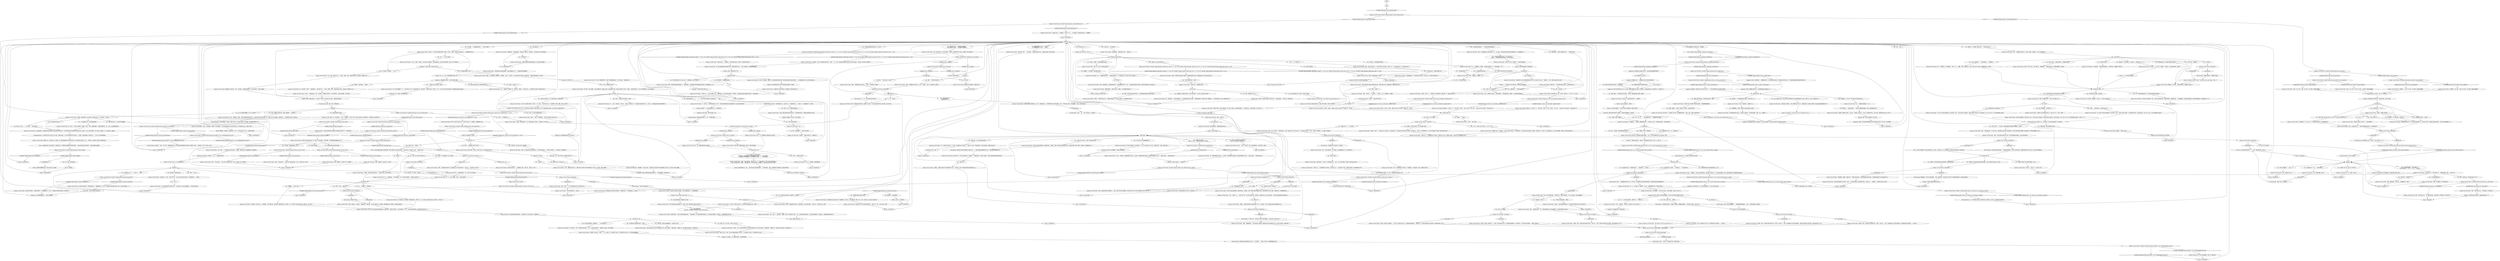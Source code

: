 # VILLAGE / NETPICKER
# You see a middle-aged woman with a tea-length skirt, rubber boots and a rain jacket. Brown, curly hair, a sword on her side. She doesn't notice you.
# ==================================================
digraph G {
	  0 [label="START"];
	  1 [label="input"];
	  2 [label="Jump to: [islandisthub]"];
	  3 [label="Conceptualization: 生活世界？有人一直在研读上个世纪的戈特伍德哲学。现在冷静点。"];
	  4 [label="Reaction Speed: 你不*仅仅*是中弹了。"];
	  5 [label="You: “我看过文件了，不，你不该签的。”"];
	  6 [label="Lilienne, the Net Picker: “她们现在还小，很可爱，不过很快就会长大。太快了。我11岁的时候第一次喝酒，因为实在是太无聊了……”"];
	  7 [label="Lilienne, the Net Picker: “是啊，*我*也没在找那个了。对资产阶级也不太感兴趣。”她叹了口气。“*乡绅*还是可以的，不过显然已经没有了。”"];
	  8 [label="Lilienne, the Net Picker: “不管怎么说……”她清了清喉咙。两次。“要是我的话，会去北边的鱼市看看，在木板道上。酒鬼总是莫名其妙地会被市场*吸引*。还有别的事吗？”"];
	  9 [label="Half Light: *有时候*不是。"];
	  10 [label="Lilienne, the Net Picker: “是啊……”她笑了，慢慢摇摇头。“每天早上我也是这么跟自己说的。”"];
	  11 [label="Lilienne, the Net Picker: IsKimHere()"];
	  12 [label="IsKimHere()", shape=diamond];
	  13 [label="!(IsKimHere())", shape=diamond];
	  14 [label="Jump to: [MAINHUB]"];
	  15 [label="You: “醉酒约会。”（拍拍你的喉咙。）“我们唯一需要的就是酒精。其他一切都会顺其自然的。”"];
	  16 [label="Suggestion: 刚才还好好的。为什么突然就搞得那么吓人？现在又只能问问题了。"];
	  17 [label="Kim Kitsuragi: “我猜，我可以稍微散散步……”警督略带歉意的看着你。“当然了，我是说如果女士坚持的话。”"];
	  18 [label="Lilienne, the Net Picker: “我坚持，是的。去海滩上散步听起来不错，不是吗？”她点点头。“好吧。我去看看孩子们有没有自相残杀，我们直接在地之角见面吧……15分钟后。”"];
	  19 [label="Lilienne, the Net Picker: “我坚持，是的。去海滩上散步听起来不错，不是吗？”她点点头。“好吧。我去看看孩子们有没有自相残杀，我们晚上直接在地之角见面吧。等到天黑的时候，好吗？”"];
	  20 [label="MAINHUB"];
	  21 [label="Kim Kitsuragi: “现在你升级成执法者了？”"];
	  22 [label="You: “我想知道那些尸体的事。”"];
	  23 [label="Lilienne, the Net Picker: “呃，RCM可能要等下一个了，因为军队的人来过，把它带到海湾中央，然后引爆了。”她朝栏杆外吐了口唾沫。“对于一个巨大的大尖钉样的东西来说，爆炸效果还真是出乎意料的小。”"];
	  24 [label="You: “海滩漫步。听起来还挺……浪漫的。”"];
	  25 [label="Lilienne, the Net Picker: “嗯，非常浪漫。”她笑了。“找玻璃和木头。偶尔还有尸体——人类的，动物的，鱼的，其他怪异海洋生物的。曾经还有个水雷被冲上岸了……”"];
	  26 [label="You: “就是，某个地方……”（闭上双眼。）“远离所有悲伤。”"];
	  27 [label="Suggestion: 她在开玩笑。她的声音柔和了许多。"];
	  28 [label="Lilienne, the Net Picker: Variable[\"village.netpicker_shivers_trigger\"]"];
	  29 [label="Variable[\"village.netpicker_shivers_trigger\"]", shape=diamond];
	  30 [label="!(Variable[\"village.netpicker_shivers_trigger\"])", shape=diamond];
	  31 [label="Hand/Eye Coordination: 普通的工厂工艺……人造树胶和不锈钢。"];
	  32 [label="Lilienne, the Net Picker: Variable[\"auto.is_snowing\"]"];
	  33 [label="Variable[\"auto.is_snowing\"]", shape=diamond];
	  34 [label="!(Variable[\"auto.is_snowing\"])", shape=diamond];
	  35 [label="Lilienne, the Net Picker: IsKimHere()"];
	  36 [label="IsKimHere()", shape=diamond];
	  37 [label="!(IsKimHere())", shape=diamond];
	  38 [label="posttribunal"];
	  39 [label="islandisthub"];
	  40 [label="You: “谢谢，我们会用你的小艇到那边去。”\n“谢谢，我们会用你的小艇到那边去。”"];
	  41 [label="Jump to: [braggard]"];
	  42 [label="Jump to: [islandisthub]"];
	  43 [label="You: “我觉得应该没有汽車的葬礼吧。”"];
	  44 [label="Lilienne, the Net Picker: “是吗？”她的眼睛在纸上来回扫视着。“嗯……这上面说，如果签名就代表同意生活在建筑噪音里。工会到底想建什么？”"];
	  45 [label="You: “仔细一想，你还是别签了。”"];
	  46 [label="Lilienne, the Net Picker: “当然，当然了……那样就好。”她翻了个白眼，然后突然笑了起来。“不过，我还是希望你能找到它。去北边的鱼市看看吧，在木板道上。酒鬼很容易被市场*吸引*。”"];
	  47 [label="Kim Kitsuragi: “关于那个地方，也许我们可以去问问你的双胞胎——在出发之前？这样可以吗？”"];
	  48 [label="Encyclopedia: 这肯定是大革命末期使用的众多堡垒中的一个。这些堡垒被用来抵御联军的工事——直到这座城市被联军占领。"];
	  49 [label="Lilienne, the Net Picker: “是的。好吧。我看过了，觉得我应该签——因为上面说这是个*青少年活动中心*，而且我自己也有孩子。当然了，我是个又穷又蠢的人，所以我怎么会知道呢？”"];
	  50 [label="Lilienne, the Net Picker: “可能吧。”她笑了。“不过这是个青少年活动中心，而且我有孩子。总得让她们有些*别的事*可以做吧。她们现在还小，很可爱，不过很快就会长大。我11岁的时候第一次喝酒，因为实在是太无聊了……”"];
	  51 [label="looking for folks HUB"];
	  52 [label="You: “我正在找一个失踪的神秘动物学家。”"];
	  53 [label="You: “寻找假想动物的人。”"];
	  54 [label="Lilienne, the Net Picker: “那有什么我能帮你的吗，警官？”"];
	  55 [label="Jump to: [MAINHUB]"];
	  56 [label="You: “我猜是吧。我感觉不是很多。我可以做的*更多*。也许有人从你的生活中失踪了？”"];
	  57 [label="Lilienne, the Net Picker: “难以置信，你*正在*寻找更多丢失的东西。”她笑了。“另一方面，厄运漩涡弄丢他的夹克就已经*非常*难以置信了。我是说，他已经把一切都弄丢了。”"];
	  58 [label="Lilienne, the Net Picker: Variable[\"village.netpicker_phyint_intro_expression\"]"];
	  59 [label="Variable[\"village.netpicker_phyint_intro_expression\"]", shape=diamond];
	  60 [label="!(Variable[\"village.netpicker_phyint_intro_expression\"])", shape=diamond];
	  61 [label="You: “是啊，死亡什么也不是，我对死亡不屑一顾。”"];
	  62 [label="Volition: 她想抱怨。她非常想。但是她不能，也不会。‘尽管’她已经走了这么远，但她还没有放弃。"];
	  63 [label="Empathy: 她并不欣赏你那种冰冰凉凉的理性。"];
	  64 [label="Suggestion: 如果我告诉你……在清醒的状态下约会其实是可能的呢？"];
	  65 [label="Lilienne, the Net Picker: IsKimHere()"];
	  66 [label="IsKimHere()", shape=diamond];
	  67 [label="!(IsKimHere())", shape=diamond];
	  68 [label="Lilienne, the Net Picker: “好吧，我可以跟你去散步。”她举起手指。“但是你必须理解，*什么*也不会发生。我们只是散散步。”"];
	  69 [label="You: “只是老派又美好的散步。我喜欢。”"];
	  70 [label="You: “莉莉恩，跟我一起散散步。”"];
	  71 [label="You: “剑不错啊。”（指向她腰间的佩剑。）“它有什么故事吗？”"];
	  72 [label="Lilienne, the Net Picker: 片刻的沉默。她看着黄色船身上像烂泥一般的水滴在融化。"];
	  73 [label="You: “我的脚挨了一枪。挺混蛋的。你会喜欢的。”"];
	  74 [label="You: “那座小岛上有什么？”\n“那座小岛上有什么？我通过望远镜看到了某种废墟……”"];
	  75 [label="You: “我的胸口也中了一枪。”（指向你的胸口。）"];
	  76 [label="Endurance: 你感觉左肩的韧带动了一下。还有一滴温热的血珠。这没什么。"];
	  77 [label="Lilienne, the Net Picker: “是啊。”她严肃地点点头。“RCM里没几个不是杀手的。”"];
	  78 [label="You: “哪些小孩？”"];
	  79 [label="workingthings"];
	  80 [label="You: “如果你自己没去过，那谁去过？”"];
	  81 [label="You: “我做过更糟糕的事。”\n“你觉得*那个*就叫糟糕？等你听到*公民财产没收法*再说吧！”"];
	  82 [label="You: 自己保密。"];
	  83 [label="Logic: 确实。你总是不知道自己身在何处。"];
	  84 [label="Suggestion: 这就是所谓的*对话*。现在你不用那么谨慎。"];
	  85 [label="Endurance: 散步是他妈*超棒*的心肺锻炼。非常稳定的燃脂运动。有氧运动。"];
	  86 [label="Lilienne, the Net Picker: Variable[\"plaza.tribunal_shoulder_wound_avoided_reaction\"]"];
	  87 [label="Variable[\"plaza.tribunal_shoulder_wound_avoided_reaction\"]", shape=diamond];
	  88 [label="!(Variable[\"plaza.tribunal_shoulder_wound_avoided_reaction\"])", shape=diamond];
	  89 [label="You: “我在找一个嫌疑人，她很可能就待在这附近。”"];
	  90 [label="You: “他们去哪了？”"];
	  91 [label="Drama: 她是真心支持你的，大人！"];
	  92 [label="Empathy: 一股悲伤突然涌上她的心头。"];
	  93 [label="You: “咳咳……我想问你点别的。”"];
	  94 [label="You: “我喝的酩酊大醉，显然是把它直接开进海里了。”"];
	  95 [label="Untitled hub"];
	  96 [label="You: “很遗憾，我们没时间做些其他琐碎的事情。我真的挺想做的。”"];
	  97 [label="Empathy: 他喜欢为库普瑞斯办葬礼的主意。"];
	  98 [label="Rhetoric: 你只想出去散散步。什么样的*怪物*会不想散步呢？散步多天真啊。"];
	  99 [label="Suggestion: 警督一起去是一种自动防故障措施，可以防止任何可能的不道德行为的发生。"];
	  100 [label="Rhetoric: 她为什么那么关心海浪？"];
	  101 [label="Lilienne, the Net Picker: “我的名字叫莉莉恩。大家都叫我拾网人。”她朝着渔网比了个手势。“我想我有时间回答你的问题。还有别的吗？”"];
	  102 [label="You: “哦……”不要再说了。等她继续。"];
	  103 [label="You: “这样足够生活吗？”"];
	  104 [label="Kim Kitsuragi: “不，夫人。我们对晴天没有任何意见。”"];
	  105 [label="Lilienne, the Net Picker: “看看你，你都快不能走路了。”"];
	  106 [label="Lilienne, the Net Picker: “在某种程度上，每个人都一样。你不必因此而挨枪子吧。”她轻蔑地挥挥手。"];
	  107 [label="Jump to: [braggard]"];
	  108 [label="You: “在这一切发生之前，我早就已经是个杀手了。”"];
	  109 [label="Lilienne, the Net Picker: Variable[\"XP.coin_operated_bay\"]"];
	  110 [label="Variable[\"XP.coin_operated_bay\"]", shape=diamond];
	  111 [label="!(Variable[\"XP.coin_operated_bay\"])", shape=diamond];
	  112 [label="Lilienne, the Net Picker: “几百个。甚至几千个……”她四下看了看。“孩子们有时候也会去，我知道的。乘着驳船过去。我让他们不要去，不过他们会带回来旧弹壳之类的东西。”"];
	  113 [label="You: “我没有依赖。绝对没有依赖任何东西。”"];
	  114 [label="Lilienne, the Net Picker: 她又看了一眼文件，摇摇头，接着在上面签下自己的名字，交还给了你。“给你吧。”"];
	  115 [label="Lilienne, the Net Picker: Variable[\"village.ww_told_to_get_netpickers_signature_first\"]"];
	  116 [label="Variable[\"village.ww_told_to_get_netpickers_signature_first\"]", shape=diamond];
	  117 [label="!(Variable[\"village.ww_told_to_get_netpickers_signature_first\"])", shape=diamond];
	  118 [label="Lilienne, the Net Picker: 她抽出文件。“艾弗拉特和他的村庄计划。听起来就够可以的……”"];
	  119 [label="Lilienne, the Net Picker: “如果其中有人弄丢东西的话，那里就是个开始寻找的好地方。”"];
	  120 [label="Jump to: [MAINHUB]"];
	  121 [label="Rhetoric: 当你带她去地之角的时候，她就知道你是其中一员。"];
	  122 [label="Physical Instrument: 水雷！水雷！你需要水雷。"];
	  123 [label="Untitled hub"];
	  124 [label="You: “等等。你为什么要签？”"];
	  125 [label="Lilienne, the Net Picker: “不管怎么说……你还需要伊泽贝尔的签名，如果这是个坏主意，那她是不会签的。你会发现，她比我要难对付的多。”"];
	  126 [label="Jump to: [MAINHUB]"];
	  127 [label="Lilienne, the Net Picker: “哦？谁？”"];
	  128 [label="Lilienne, the Net Picker: “是啊，有时候我们都会有那种感觉……”她望向海滩。“有时候我甚至会怀疑我到底是不是自己人生故事里的主人翁。”"];
	  129 [label="Lilienne, the Net Picker: “他不尊重大海。像只臭鼬一样喝的酩酊大醉，果然有一天，别人只发现一条空空如也的船。两周之后，浮尸出现了。”"];
	  130 [label="Kim Kitsuragi: “反正我们现在没时间管这个。”警督同情地看着你。“等到六月份再过来吧，看看那时候你会有什么感受。反正它也跑不到哪里去。”"];
	  131 [label="You: “自从人类诞生之日起，阿尔古就一直守护着我们这个种族的再繁殖过程。跟我一起躺下来。让我们一起赞美阿尔古。”"];
	  132 [label="Lilienne, the Net Picker: “好吧。”她眨眨眼。“这是要干什么？”"];
	  133 [label="Lilienne, the Net Picker: IsEvening()"];
	  134 [label="IsEvening()", shape=diamond];
	  135 [label="!(IsEvening())", shape=diamond];
	  136 [label="Lilienne, the Net Picker: “很可爱。我的男人也喜欢那个，为了建立一种良好的动态关系，必须敲掉他的两颗牙齿。”她轻笑出声。“我们在地之角见面吧……那就15分钟后吧。”"];
	  137 [label="Lilienne, the Net Picker: “走了。”"];
	  138 [label="Lilienne, the Net Picker: “在海滩边的一个渔村。”她四下看了看。“这个地方其实没有真正的名字。有时候被叫做……*不清楚*。”"];
	  139 [label="You: “毒品？我需要这方面的信息。我是个缉毒刑警。”（指向自己。）"];
	  140 [label="Lilienne, the Net Picker: “哦……”她看着你手指的方向。“我猜，知道这一点挺好的。它为什么会在海里呢？”"];
	  141 [label="Shivers: 这里是家。"];
	  142 [label="You: “晴天？”（把你的手伸向雨中。）"];
	  143 [label="Lilienne, the Net Picker: “很好。如果最后不是晴天的话，那就是个坏消息了。对于小艇来说是坏消息。渔网也是。孩子们也是。”"];
	  144 [label="Conceptualization: 你没有*一瘸一拐*。你就是*你*。"];
	  145 [label="Lilienne, the Net Picker: “跟城里的枪声有关吗？”她不会那么容易就放下的。“我们听到了枪声。虽然我们总是会听到枪声，不过这次比往常要更近一些。”"];
	  146 [label="Kim Kitsuragi: “当然了，夫人。只是一两天而已——警方事务。”"];
	  147 [label="You: “我不是杀手，我是警察。”"];
	  148 [label="You: 礼貌地点点头。"];
	  149 [label="You: “你说你*自己*没去过——那除了你还有谁会去呢？”"];
	  150 [label="Lilienne, the Net Picker: “是的，”她轻笑着说道。“在六月初之前，你甚至都没办法把它从水里捞出来的，而且你打算把它埋在哪里呢？邀请谁参加？守灵的时候播放什么音乐？”"];
	  151 [label="Lilienne, the Net Picker: “有威信的人都有自己的怪癖。永远不会被事后批评……”她朝你摆摆手。"];
	  152 [label="Lilienne, the Net Picker: 沉默了一阵。她看着雨点从黄色船身上流淌而下。"];
	  153 [label="Lilienne, the Net Picker: “我肯定你做过，”她用一种奇怪的表情回复到。“不用说给我听，不过我还是祝愿你能找到它。去北边的鱼市看看吧，在木板道上。酒鬼很容易被市场*吸引*。”"];
	  154 [label="Lilienne, the Net Picker: “好吧，这个人是什么时候待在这里的？”"];
	  155 [label="You: “白痴厄运漩涡要我帮他找夹克。你见过吗？”"];
	  156 [label="Jump to: [MAINHUB]"];
	  157 [label="Jump to: [MAINHUB]"];
	  158 [label="Lilienne, the Net Picker: 她看着你，耸了耸肩。“如果你问我的话，这就需要一场葬礼了。”"];
	  159 [label="Lilienne, the Net Picker: “嗯，一种装置艺术？”她扬起眉头。“我们，穷人，太愚蠢，不懂什么‘装置艺术’。我唯一看见的只有一堆垃圾。我想需要为此办一场葬礼。”"];
	  160 [label="Lilienne, the Net Picker: Variable[\"village.netpicker_date_wc_fail_for_second_time\"]"];
	  161 [label="Variable[\"village.netpicker_date_wc_fail_for_second_time\"]", shape=diamond];
	  162 [label="!(Variable[\"village.netpicker_date_wc_fail_for_second_time\"])", shape=diamond];
	  163 [label="Lilienne, the Net Picker: “呃……”她看起来有些困惑。“什么？”"];
	  164 [label="You: “前往缠绵的欲望之海中那座销魂的洲，宝贝。”"];
	  165 [label="Inland Empire: 这是……同意了吗？感觉如此寻常。甚至有些滋润。"];
	  166 [label="Lilienne, the Net Picker: Variable[\"village.netpicker_fisherwoman_first\"]"];
	  167 [label="Variable[\"village.netpicker_fisherwoman_first\"]", shape=diamond];
	  168 [label="!(Variable[\"village.netpicker_fisherwoman_first\"])", shape=diamond];
	  169 [label="You: “像往常一样，我是……执法者。”"];
	  170 [label="You: “这个地方看起来很糟糕。你为什么不离开呢？”"];
	  171 [label="You: “所以现在那些男人都到哪里去了？”（继续。）"];
	  172 [label="Lilienne, the Net Picker: “有些吸取教训之后，去包扎伤口了，其他的更蠢一些……”她低下头。“最后我跟其中一个结婚了。”"];
	  173 [label="Jump to: [swordhub]"];
	  174 [label="Authority: 她拒绝了？！但你的话就是*法律*。*你*就是法律！"];
	  175 [label="Lilienne, the Net Picker: 她看着海滩，继续说道：“瓶子。还有毒品。主要是丢失的货物。不过大多数时间，只是木头和玻璃。”"];
	  176 [label="You: “好吧。这个地方的话题就到这里。”"];
	  177 [label="Lilienne, the Net Picker: “话说，你这到底是怎么了？”我们听到城里传来的枪声。比平常要近很多。”"];
	  178 [label="Lilienne, the Net Picker: Variable[\"village.netpicker_said_you_harry\"]"];
	  179 [label="Variable[\"village.netpicker_said_you_harry\"]", shape=diamond];
	  180 [label="!(Variable[\"village.netpicker_said_you_harry\"])", shape=diamond];
	  181 [label="You: “你跟那些海浪之间是怎么回事？”"];
	  182 [label="Lilienne, the Net Picker: 沉默了一阵。她看着黄色船身上雪在融化。"];
	  183 [label="You: “这是真的。我见过的大部分人都很害怕。”"];
	  184 [label="Rhetoric: 听起来她很怀疑这个美好的想法。"];
	  185 [label="Lilienne, the Net Picker: “我不该签吗？”"];
	  186 [label="You: “等等，‘之类的’？”"];
	  187 [label="Jump to: [looking for folks HUB]"];
	  188 [label="You: “其实我正在找一个人。”"];
	  189 [label="You: “时间真是治疗悲伤最好的良药，不是吗？”"];
	  190 [label="Lilienne, the Net Picker: “说下去。”她看着你，脑袋微微倾斜。"];
	  191 [label="Lilienne, the Net Picker: “我能理解，相信我，我真的可以。”她把头发拢向后面。“每当我带着渔网出海的时候，总会想着各种各样*可以*做的琐碎小事。”"];
	  192 [label="Lilienne, the Net Picker: Variable[\"village.netpicker_date_wc_failed_once\"]"];
	  193 [label="Variable[\"village.netpicker_date_wc_failed_once\"]", shape=diamond];
	  194 [label="!(Variable[\"village.netpicker_date_wc_failed_once\"])", shape=diamond];
	  195 [label="Lilienne, the Net Picker: “酒精？联系？我好像不太明白你的意思。”她的眼睛里满是困惑。"];
	  196 [label="Untitled hub"];
	  197 [label="Lilienne, the Net Picker: “好吧，”她耸耸肩。“约会取消。现在还有什么可以讨论的吗？”"];
	  198 [label="Lilienne, the Net Picker: “是啊，大海很快就会平静下来。我能感觉到。风正在转向东南方。”她点点头。“你在想什么呢，警官？”"];
	  199 [label="You: “如果这么有效的话，为什么没有更多的女人武装起来呢？”"];
	  200 [label="Lilienne, the Net Picker: “海浪里。”她的目光停留在你身上。“大海带走了他。很久以前的事了。”"];
	  201 [label="You: “等等，为什么？如果他们很蠢的话……”"];
	  202 [label="You: “他死了？他是……被谋杀了吗？”"];
	  203 [label="You: “我明白你在说什么。别的地方可能更糟糕。”"];
	  204 [label="You: 为什么会有人喜欢这里呢？"];
	  205 [label="Lilienne, the Net Picker: “是啊。”她看着雨点落在水面上，化成一个个圆圈。“*晴天*。你觉得有什么问题吗？”"];
	  206 [label="You: “不，夫人。没问题。”"];
	  207 [label="You: “有些人伤害了我。”"];
	  208 [label="Lilienne, the Net Picker: IsKimHere()"];
	  209 [label="IsKimHere()", shape=diamond];
	  210 [label="!(IsKimHere())", shape=diamond];
	  211 [label="Lilienne, the Net Picker: Variable[\"plaza.tribunal_shoulder_wound_suffered\"]"];
	  212 [label="Variable[\"plaza.tribunal_shoulder_wound_suffered\"]", shape=diamond];
	  213 [label="!(Variable[\"plaza.tribunal_shoulder_wound_suffered\"])", shape=diamond];
	  214 [label="Lilienne, the Net Picker: “只要你答应把它还回来就可以。还有，不要刮伤船身——我才刚刚把它刷成了漂亮的黄色。还有，*不要*在船上喝酒。”她眯起眼睛。“而且，也不能到处乱开。”"];
	  215 [label="Jump to: [islandisthub]"];
	  216 [label="Lilienne, the Net Picker: IsKimHere()"];
	  217 [label="IsKimHere()", shape=diamond];
	  218 [label="!(IsKimHere())", shape=diamond];
	  219 [label="Lilienne, the Net Picker: Variable[\"village.netpicker_altgreet_postdate\"]"];
	  220 [label="Variable[\"village.netpicker_altgreet_postdate\"]", shape=diamond];
	  221 [label="!(Variable[\"village.netpicker_altgreet_postdate\"])", shape=diamond];
	  222 [label="You: “我改变主意了。我想让你签署这份文件。”（把信封交给她。）"];
	  223 [label="Lilienne, the Net Picker: “这可不是利用你时间的最好方式，不是吗，警官？骚扰无家可归的失业者之类的……”"];
	  224 [label="Half Light: 不过，*她*并不害怕。这样她就不危险了吗？"];
	  225 [label="Interfacing: 明白，船长。"];
	  226 [label="Jump to: [MAINHUB]"];
	  227 [label="Lilienne, the Net Picker: “那是我问*你*的。”她歪起头。“这是一家青少年活动中心，而且我有孩子。总得让她们有些*别的事*可以做吧。她们现在还小，很可爱，不过很快就会长大。我11岁的时候第一次喝酒，因为实在是太无聊了……”"];
	  228 [label="Jump to: [MAINHUB]"];
	  229 [label="You: “真的吗？”"];
	  230 [label="You: “不是为我找丈夫。我是帮他的妻子找人。”"];
	  231 [label="terrier hub"];
	  232 [label="You: “放开过去，继续生活的确很健康。人总还是活下去的。”"];
	  233 [label="Lilienne, the Net Picker: “真是个不得了的征兆。也是个眼中钉。”她皱紧眉头。“如果你问我的话，这种情况需要举办一场葬礼。”"];
	  234 [label="You: “我想靠近你，不过只有一种方法能让我们变得亲密无间……”"];
	  235 [label="You: 我正在听。"];
	  236 [label="Suggestion: 在有文字记录的历史*之前*，男人和女人能够在清醒的状态下做出一些单纯的、非常原始的事情。承认这种状况——然后简单一点。"];
	  237 [label="Lilienne, the Net Picker: “哦，不，*你*也要一起。我很坚持，真心的。”她朝着警督笑了笑，然后再次转向你……"];
	  238 [label="Lilienne, the Net Picker: 她在考虑，眼中映射出你粗旷的面容。”这次……散步会把我们带到什么地方去呢，警官？”"];
	  239 [label="Lilienne, the Net Picker: “有什么我能帮你的吗？”"];
	  240 [label="Lilienne, the Net Picker: “没有，”她耸耸肩，回复到。“那些东西很快就被清理干净了，就连本地的流浪汉都只能站在一旁，留着口水干巴巴地看着。总是有陌生人。工会那帮家伙可受不了这种东西。”"];
	  241 [label="You: “看啦！”（指着你脸上的那个*表情*。）"];
	  242 [label="Lilienne, the Net Picker: 你们四目相对，突然间，她干笑了起来。似乎她已经很久没笑了。"];
	  243 [label="You: “走了？胆小鬼！我永远不会离开任何人。”"];
	  244 [label="Lilienne, the Net Picker: “是啊。”她看着雪花融化在水面上。“*晴天*。你觉得有什么问题吗？”"];
	  245 [label="Authority: 听起来她似乎对你很失望。*谴责*你摔倒，还弄伤了膝盖。"];
	  246 [label="Lilienne, the Net Picker: “是啊，我打赌是吧。至少是好的那些。”"];
	  247 [label="Jump to: [braggard]"];
	  248 [label="Lilienne, the Net Picker: “是啊，”她点点头。"];
	  249 [label="Lilienne, the Net Picker: “嗯，战前那里曾经是个堡垒——公社用的。我想好像是有台高射炮，登陆战时候被炸成了碎片……我自己没去过——总是会绕开它走。”"];
	  250 [label="You: “我还有些未知的线索没有查明。”"];
	  251 [label="Lilienne, the Net Picker: 她沉默地想了想，瞥了一眼大海，最后开了口：“好吧，为什么不呢？”"];
	  252 [label="Lilienne, the Net Picker: 她拿出笔，在上面点了几下，然后又瞥了一眼文件。“好吧，给你吧，”她一边说，一边在纸上签下自己的名字，然后交还给了你。"];
	  253 [label="Lilienne, the Net Picker: “我总是觉得那座小岛有什么不对劲的地方……”"];
	  254 [label="Horrific Necktie: 去吧！向这个寡妇献殷勤！这是一件*正确*的事。"];
	  255 [label="Lilienne, the Net Picker: “而且，你还需要伊泽贝尔的签名，”她笑着说道。“如果这是个坏主意，那她是不会签的。”"];
	  256 [label="Lilienne, the Net Picker: “我真的不知道。沿着半岛继续往下吧，我猜。我是说，他们就是往那里去了。”她指向北边。“你还在找谁吗，除了雪人之外？”"];
	  257 [label="Lilienne, the Net Picker: Variable[\"village.netpicker_asked_about_cryptos\"] == true  and  Variable[\"village.netpicker_asked_about_wch\"] == true  and  Variable[\"village.netpicker_asked_about_ruby\"] == true"];
	  258 [label="Variable[\"village.netpicker_asked_about_cryptos\"] == true  and  Variable[\"village.netpicker_asked_about_wch\"] == true  and  Variable[\"village.netpicker_asked_about_ruby\"] == true", shape=diamond];
	  259 [label="!(Variable[\"village.netpicker_asked_about_cryptos\"] == true  and  Variable[\"village.netpicker_asked_about_wch\"] == true  and  Variable[\"village.netpicker_asked_about_ruby\"] == true)", shape=diamond];
	  260 [label="Lilienne, the Net Picker: Variable[\"whirling.mirror_expression_saw_expression\"] == true"];
	  261 [label="Variable[\"whirling.mirror_expression_saw_expression\"] == true", shape=diamond];
	  262 [label="!(Variable[\"whirling.mirror_expression_saw_expression\"] == true)", shape=diamond];
	  263 [label="Lilienne, the Net Picker: “因为悲伤而卧床不起对于我们这些要工作的人来说太过奢侈。”她抱紧双臂。“我埋葬了他，为此哀痛了适当的时间，然后继续生活。”"];
	  264 [label="Lilienne, the Net Picker: “我埋葬了自己的男人，哀痛了一个月，仅此而已。对于我和孩子们来说，生活真的没有太大变化。至少没有变得更加糟糕。”"];
	  265 [label="Interfacing: 尖钉？肯定是一颗海军触发水雷。"];
	  266 [label="Jump to: [MAINHUB]"];
	  267 [label="Kim Kitsuragi: “我想我可能知道，”警督低声咕哝着。"];
	  268 [label="Lilienne, the Net Picker: “警方事务，我能理解。”她点点头。“还有什么能帮你的吗？”"];
	  269 [label="Suggestion: 喝起来吧。如果没有仪式之主阿尔古引导，一个人类女性跟男性发生关系是难以想象的。"];
	  270 [label="Jump to: [MAINHUB]"];
	  271 [label="You: “跟我一起喝醉。一起约会。醉酒约会。我保证，肯定会很不错的。”"];
	  272 [label="You: 你暗示的东西有很高的实验性。可能还很危险。"];
	  273 [label="Lilienne, the Net Picker: “只是散散步？！”她假装一副极度震惊的样子。“我不知道，警官——我没想到你会是一个天真的巡视者。”"];
	  274 [label="Rhetoric: 我说的就是这个意思。极其诡异。"];
	  275 [label="Jump to: [MAINHUB]"];
	  276 [label="Lilienne, the Net Picker: Variable[\"village.netpicker_date_succ_elchem_no_such_thing_as_creepy\"]"];
	  277 [label="Variable[\"village.netpicker_date_succ_elchem_no_such_thing_as_creepy\"]", shape=diamond];
	  278 [label="!(Variable[\"village.netpicker_date_succ_elchem_no_such_thing_as_creepy\"])", shape=diamond];
	  279 [label="Lilienne, the Net Picker: “当然。我叫她*太阳*。昨天才刚新刷了一层柏油。如果晴天继续下去的话，还需要一点时间才能变干。”"];
	  280 [label="Jump to: [MAINHUB]"];
	  281 [label="Lilienne, the Net Picker: “当然。”她的脸又放松下来。“看起来你可以用同样不变的笑容降服这个世界上的一切恐惧。就像一面盾牌。”"];
	  282 [label="You: “你在这里做什么？”"];
	  283 [label="You: “我有些问题。第一个——你叫什么？”（继续。）"];
	  284 [label="Lilienne, the Net Picker: IsKimHere()"];
	  285 [label="IsKimHere()", shape=diamond];
	  286 [label="!(IsKimHere())", shape=diamond];
	  287 [label="greetohub"];
	  288 [label="Lilienne, the Net Picker: “呃……”她扬起眉头。“你这样挺好的。不过，他消失在海浪里了。这是很久以前的事了。”"];
	  289 [label="Lilienne, the Net Picker: IsKimHere()"];
	  290 [label="IsKimHere()", shape=diamond];
	  291 [label="!(IsKimHere())", shape=diamond];
	  292 [label="Lilienne, the Net Picker: 她微微一笑，从渔网上摘下一些海藻。“我不是有意要抱怨自己悲伤的贫民生活。我们的温饱不成问题，而且……我不知道，总觉得这个鬼地方有点特别的东西。”"];
	  293 [label="You: 什么也不说。"];
	  294 [label="Lilienne, the Net Picker: “看起来可不像没什么的样子。一定伤的很重吧。”"];
	  295 [label="Lilienne, the Net Picker: “是啊，我猜你是吧。”她点点头。“我理解是怎么一回事。”"];
	  296 [label="Lilienne, the Net Picker: “你看，这样我就不想把小艇借给你了。在船上*摇滚*的话只会导致翻船。而且这肯定不是一条100%*免疫礁石*的小艇，明白了吗？”"];
	  297 [label="Lilienne, the Net Picker: 当她对你微笑时，她眼角的鱼尾纹消失了。"];
	  298 [label="You: “去那边之前，有什么是我应该知道的吗？”"];
	  299 [label="Jump to: [islandisthub]"];
	  300 [label="You: “真是个……奇怪的想法。也许我应该这么做。”"];
	  301 [label="Lilienne, the Net Picker: 她耸耸肩。“随你怎么说吧。”"];
	  302 [label="Jump to: [MAINHUB]"];
	  303 [label="Lilienne, the Net Picker: “我的名字叫莉莉恩。大家都叫我拾网人。”她朝着渔网比了个手势。“我想我有时间回答你的问题。而且，其实这已经是第二个了。”"];
	  304 [label="Lilienne, the Net Picker: Variable[\"village.netpicker_asked_one_question\"]"];
	  305 [label="Variable[\"village.netpicker_asked_one_question\"]", shape=diamond];
	  306 [label="!(Variable[\"village.netpicker_asked_one_question\"])", shape=diamond];
	  307 [label="Lilienne, the Net Picker: “海浪和渔民之间是怎么回事？”她歪着脑袋，看向大海。“我们需要出海，跟它们一起。打渔，挣钱生活。所以我让它们适应我。”"];
	  308 [label="You: “你知道吗，我越来越喜欢这个地方了。”"];
	  309 [label="Lilienne, the Net Picker: “是啊，不过别太喜欢……这可不是个适合定居的地方。现在，你在想什么呢，哈里警官？”"];
	  310 [label="Lilienne, the Net Picker: “真是个*好*主意。真没想到……”她的声音越变越小。"];
	  311 [label="Lilienne, the Net Picker: “请便。”她看着男孩们。“他们的说话方式很奇怪。看看你能不能从他们那里打听出什么*有用*的消息来。我很少做到……”"];
	  312 [label="Lilienne, the Net Picker: “不客气，”她点头说道。"];
	  313 [label="Lilienne, the Net Picker: IsKimHere()"];
	  314 [label="IsKimHere()", shape=diamond];
	  315 [label="!(IsKimHere())", shape=diamond];
	  316 [label="You: “你是什么意思？”"];
	  317 [label="You: “我正在找人，也许你能帮忙？”"];
	  318 [label="Lilienne, the Net Picker: “抱歉没帮到你。”她的脸上掠过一丝微笑。“也许我能帮你找到别人？”"];
	  319 [label="You: “我是一支无坚不摧的力量的代理人。没人能逃脱即将降临在他们身上的命运。”"];
	  320 [label="Lilienne, the Net Picker: “哦，”她咯咯笑了。“很多东西都失踪了，不过即便是你这样热心的猎犬，恐怕都很难处理。尽管你似乎是个很细致的人。不如还是告诉我，还有什么我能帮你的吗？”"];
	  321 [label="Jump to: [MAINHUB]"];
	  322 [label="You: “你喜欢吗？”"];
	  323 [label="Suggestion: 是啊，也许避开这些事情会让她想起自己曾经嫁给过那具‘浮尸’。只是说说而已。"];
	  324 [label="Lilienne, the Net Picker: “没有感觉到，”她若有所思地重复到。“如果你问我，这就需要一场葬礼了。”"];
	  325 [label="Jump to: [Lilienne, the Net Picker: \"She looks at you and shrugs. \"This...\"]"];
	  326 [label="Lilienne, the Net Picker: “你永远也不会知道的，警官。*有些*东西可能有灵魂。”她的笑容里有一丝幽默的味道。“不过我能理解。反正像你这种理性的人肯定有很多事要做。所以我能帮你什么吗？”"];
	  327 [label="Logic: ‘大自然’完全照顾好一辆汽車可能还要花上几年时间。你总是可以几个月之后再回来，看看你还想不想跟它来个合适的告别。"];
	  328 [label="Lilienne, the Net Picker: “但是白日做梦是有钱人的游戏。在海上，你可承担不起粗心大意和做梦的风险。不管怎么说……”她摇摇头。“我们刚才在说什么来着？”"];
	  329 [label="Suggestion: 在她的酒鬼丈夫葬身大海之后，你真觉得她还需要那种狗屎吗？"];
	  330 [label="Suggestion: 酒鬼？她需要的*就是*这个！现在要做的就是让她看到这一点。"];
	  331 [label="You: “我是个酒鬼——不知道你有没有注意到——所以我一般都会邀请别人跟我一起喝酒。”"];
	  332 [label="You: 但是我该怎么*做*呢？！"];
	  333 [label="Lilienne, the Net Picker: HasVolitionDamage()"];
	  334 [label="HasVolitionDamage()", shape=diamond];
	  335 [label="!(HasVolitionDamage())", shape=diamond];
	  336 [label="Lilienne, the Net Picker: “好吧。我去把孩子们哄上床，我们直接在地之角见面吧……15分钟后。”"];
	  337 [label="Lilienne, the Net Picker: “很可爱。我的男人也喜欢那个，为了建立一种良好的动态关系，必须敲掉他的两颗牙齿。”她轻笑出声。“我们晚上直接在地之角见面吧。等到天黑的时候，好吗？”"];
	  338 [label="Lilienne, the Net Picker: “你好，警官。”一个穿着雨衣的女性站在码头，打量着一只翻过来的船。她的腰间挂着一把带鞘的剑。"];
	  339 [label="Lilienne, the Net Picker: “你为什么觉得我们没有呢？”她笑了。“嗨。事实上，生活中基本上每一个人都很害怕、疲惫、愚蠢，而且太过*迟钝*了。”"];
	  340 [label="Jump to: [swordhub]"];
	  341 [label="You: “还有别的吗？”"];
	  342 [label="You: 摆脱恍惚状态。"];
	  343 [label="You: “我有个问题要问你。”（总结。）"];
	  344 [label="Lilienne, the Net Picker: “警官，出什么事了？你这一瘸一拐的。怎么回事？你看起来很糟糕。”"];
	  345 [label="Lilienne, the Net Picker: “当然。我能帮你什么吗？”"];
	  346 [label="Lilienne, the Net Picker: 她点点头。“请节约一点燃料，好吗？我才刚刚加满，不过那只是个小油箱。”"];
	  347 [label="Lilienne, the Net Picker: “为什么呢？我们的东西就是这个生活世界的一部分。它们是人类的汗水制成的，而且还分享着人类的历史。我们应该像关心人类一样关心它们，至少在某种程度上是这样。”"];
	  348 [label="Lilienne, the Net Picker: “街上通往这里的标志很*难以辨认*。从他们建了这个地方开始就是如此。”风吹响了她的耳环。"];
	  349 [label="Lilienne, the Net Picker: “海浪开始平静下来了……看看那些小杂种。冷静下来。冷静下来，杂种。”"];
	  350 [label="You: “有人要我来找你要签名。”（把艾弗拉特的信封递给她。）"];
	  351 [label="You: “艾弗拉特打算把村子变成一个青少年活动中心。”\n“我说过了，艾弗拉特打算把村子变成一个青少年活动中心。”"];
	  352 [label="Rhetoric: 这是市场那套‘看不见的手’的理论都无法解释的一种现象。"];
	  353 [label="Lilienne, the Net Picker: 她瞥了一眼村子的方向，有两个小孩正在玩看起来像是石头的东西。“对于我和孩子们来说，生活真的没有太大变化……”"];
	  354 [label="Jump to: [swordhub]"];
	  355 [label="Rhetoric: 教练是说那个*表情*。"];
	  356 [label="Suggestion: 还不赖。"];
	  357 [label="Lilienne, the Net Picker: “我没有。不过，因为悲伤而卧床不起对于我们这些要工作的人来说太过奢侈。”她抱紧双臂。“我埋葬了他，为此哀痛了适当的时间，然后继续生活。”"];
	  358 [label="Jump to: [MAINHUB]"];
	  359 [label="Horrific Necktie: 他说得对，*兄弟*！你在下降，你需要爬的更高一些。乘着灵魂之鹰的翅膀在空中翱翔。或者吸点可卡因……管他的呢，对吧？又不是什么大事。"];
	  360 [label="Lilienne, the Net Picker: Variable[\"village.netpicker_redc_open\"]"];
	  361 [label="Variable[\"village.netpicker_redc_open\"]", shape=diamond];
	  362 [label="!(Variable[\"village.netpicker_redc_open\"])", shape=diamond];
	  363 [label="Lilienne, the Net Picker: “是啊。感觉很理所当然，不是吗？因公殉职什么的。”"];
	  364 [label="Jump to: [MAINHUB]"];
	  365 [label="MC Funeral"];
	  366 [label="You: “我喜欢你——不过我很害怕待在你身边，因为你是个女人。”"];
	  367 [label="Suggestion: 她甚至都没*明白*你在约她出去。也许你太过清醒，现在没办法办成这件事？那就之后再试试吧。"];
	  368 [label="Lilienne, the Net Picker: “你还真是大言不惭呢。”她从头到脚打量了你一遍。“我猜还真是什么样的男人都有吧？现在能让我继续整理渔网了吗？”"];
	  369 [label="Lilienne, the Net Picker: “我也有过，而且我现在真不想……”她犹豫了。"];
	  370 [label="Lilienne, the Net Picker: 她没有等待答案。你最好做好准备。"];
	  371 [label="Lilienne, the Net Picker: “有时候我也会去海滩边散散步，看看大海都遗弃了什么。大海真是时刻充满惊喜啊。”"];
	  372 [label="Empathy: 如果是的，那为什么又这么忧郁呢？"];
	  373 [label="Lilienne, the Net Picker: “就像我说的，大部分跟鱼有关。扬帆出海，照顾孩子。编织鱼网……现在我正在给一艘小艇涂柏油。”"];
	  374 [label="You: “我从没想过会带来什么特别有意思的东西。”"];
	  375 [label="Lilienne, the Net Picker: “还有什么？”她看向海滩。“瓶子。还有毒品。主要是丢失的货物。不过大多数时间，只是木头和玻璃。*非常*浪漫。”"];
	  376 [label="Lilienne, the Net Picker: “哦，当然了——我怎么没想到呢？”她翻了个白眼。“你看，我要养家糊口，尽管我也很想改变，我……首先，她们需要的是稳定。”"];
	  377 [label="Lilienne, the Net Picker: “嗯，你厉害。”她笑了。"];
	  378 [label="Lilienne, the Net Picker: Variable[\"TASK.meet_lilienne_for_a_date_done\"]"];
	  379 [label="Variable[\"TASK.meet_lilienne_for_a_date_done\"]", shape=diamond];
	  380 [label="!(Variable[\"TASK.meet_lilienne_for_a_date_done\"])", shape=diamond];
	  381 [label="Lilienne, the Net Picker: “是啊。”她严肃地点点头。“我一直都觉得你是，这是肯定的。RCM里没几个不是杀手的。”"];
	  382 [label="Lilienne, the Net Picker: “听到这个我很难过。用乙醚处理一下，好吗？这里RCM的人可不多。如果失去第一个的话，那就太难过了。”"];
	  383 [label="You: “如果我想摇滚一点呢？”"];
	  384 [label="Lilienne, the Net Picker: Variable[\"village.netpicker_asked_skiff_from_her\"]"];
	  385 [label="Variable[\"village.netpicker_asked_skiff_from_her\"]", shape=diamond];
	  386 [label="!(Variable[\"village.netpicker_asked_skiff_from_her\"])", shape=diamond];
	  387 [label="Lilienne, the Net Picker: Variable[\"TASK.meet_lilienne_for_a_date_done\"]"];
	  388 [label="Variable[\"TASK.meet_lilienne_for_a_date_done\"]", shape=diamond];
	  389 [label="!(Variable[\"TASK.meet_lilienne_for_a_date_done\"])", shape=diamond];
	  390 [label="Lilienne, the Net Picker: “是啊，我猜是的。你在想什么呢，警官？”"];
	  391 [label="You: “所以，你会签吗？”"];
	  392 [label="You: “没想到什么？”"];
	  393 [label="Physical Instrument: 那样挺酷的，吹嘘自己的细菌感染。"];
	  394 [label="You: “就这样吧，我现在没找其他的人。”"];
	  395 [label="You: “就是最近，几天前的事。她可能是周五到的。”"];
	  396 [label="You: “*没人*会玩找皮夹克的游戏。被我找到——我就留下。”"];
	  397 [label="Suggestion: 问问她那把很酷的剑——有助于打破僵局。"];
	  398 [label="Lilienne, the Net Picker: Variable[\"village.netpicker_rhet_whats_with_waves\"]"];
	  399 [label="Variable[\"village.netpicker_rhet_whats_with_waves\"]", shape=diamond];
	  400 [label="!(Variable[\"village.netpicker_rhet_whats_with_waves\"])", shape=diamond];
	  401 [label="Suggestion: 听起来她更喜欢没那么‘真实的’男人。"];
	  402 [label="Lilienne, the Net Picker: “我很抱歉，”她点头回复到。“看起来你可以用同样不变的笑容降服这个世界上的一切恐惧。就像一面盾牌。”"];
	  403 [label="Untitled hub (02)"];
	  404 [label="Empathy: 对于她来说，这个话题即不敏感，也没有特别有趣。"];
	  405 [label="Untitled hub (02)"];
	  406 [label="datefail HUB"];
	  407 [label="Kim Kitsuragi: “还是就叫它散步吧。”警督调了调眼镜，带着歉意地看着你。“如果这位女士坚持，我可以加入。”"];
	  408 [label="You: “我是啊！所以你一定要同意。”"];
	  409 [label="Lilienne, the Net Picker: Variable[\"village.netpicker_date_wc_succ_no_kim_location_rhet_no_creepy\"]"];
	  410 [label="Variable[\"village.netpicker_date_wc_succ_no_kim_location_rhet_no_creepy\"]", shape=diamond];
	  411 [label="!(Variable[\"village.netpicker_date_wc_succ_no_kim_location_rhet_no_creepy\"])", shape=diamond];
	  412 [label="Lilienne, the Net Picker: Variable[\"village.netpicker_date_wc_succ_no_kim_location_rhet_no_creepy\"]"];
	  413 [label="Variable[\"village.netpicker_date_wc_succ_no_kim_location_rhet_no_creepy\"]", shape=diamond];
	  414 [label="!(Variable[\"village.netpicker_date_wc_succ_no_kim_location_rhet_no_creepy\"])", shape=diamond];
	  415 [label="Lilienne, the Net Picker: “不，恐怕不行。”她的手移向剑柄，笑了笑。“想没收我用来控制这些衣冠禽兽的剑吗？你会让我英年早逝的。”"];
	  416 [label="You: “没事了。”[离开。]"];
	  417 [label="You: “我躲开了第二枪。我也可以*不中枪*的。”"];
	  418 [label="Lilienne, the Net Picker: Variable[\"village.netpicker_wounds_talked_about\"]"];
	  419 [label="Variable[\"village.netpicker_wounds_talked_about\"]", shape=diamond];
	  420 [label="!(Variable[\"village.netpicker_wounds_talked_about\"])", shape=diamond];
	  421 [label="Jump to: [MAINHUB]"];
	  422 [label="You: “好吧，算我一个。不过组织一场葬礼需要很多花费很多时间和精力，不是吗？”"];
	  423 [label="Lilienne, the Net Picker: Variable[\"village.netpicker_said_you_harry\"]"];
	  424 [label="Variable[\"village.netpicker_said_you_harry\"]", shape=diamond];
	  425 [label="!(Variable[\"village.netpicker_said_you_harry\"])", shape=diamond];
	  426 [label="Lilienne, the Net Picker: 她拿出笔，在上面点了几下，然后又瞥了一眼文件。“好吧，给你吧，”她一边说，一边在纸上签下自己的名字，然后交还给了你。"];
	  427 [label="Visual Calculus: 我的预言吗？至少两天吧。"];
	  428 [label="Lilienne, the Net Picker: “你必须理解，*什么事*也不会发生。我们只是散步。就这样。明白了吗？”"];
	  429 [label="You: “我是说，这可是艾弗拉特，所以这可能是个错误。”"];
	  430 [label="Kim Kitsuragi: “在建筑噪音下生活会是个不小的挑战。”"];
	  431 [label="Lilienne, the Net Picker: “当然，但这只是暂时的，有正当理由，而且我需要给孩子们一些*别的事*做……”"];
	  432 [label="Lilienne, the Net Picker: Variable[\"cargo.lilienne_leave_scepticism_for_sceptics\"]"];
	  433 [label="Variable[\"cargo.lilienne_leave_scepticism_for_sceptics\"]", shape=diamond];
	  434 [label="!(Variable[\"cargo.lilienne_leave_scepticism_for_sceptics\"])", shape=diamond];
	  435 [label="Lilienne, the Net Picker: “那就说说看，”她轻轻地歪了歪头。“你在找谁？”"];
	  436 [label="doomjacket HUB"];
	  437 [label="Jump to: [MAINHUB]"];
	  438 [label="Rhetoric: 当然了。问题时间到！"];
	  439 [label="Electrochemistry: 她是在跟你调情吗？有*一点*？你想她可能是……"];
	  440 [label="NoireHUB"];
	  441 [label="Lilienne, the Net Picker: “是啊，被他自己。不经意的。”她皱紧眉头，继续说道。“他从来不尊重大海。像只臭鼬一样喝的酩酊大醉，果然有一天他再也没有回来。”"];
	  442 [label="Jump to: [MAINHUB]"];
	  443 [label="You: “这是个意外。我很抱歉。”"];
	  444 [label="You: “不，这种多愁善感毫无意义。没有生命的物体是没有灵魂的。”"];
	  445 [label="Rhetoric: “不要说任何诡异的，*奇怪*的，或者远超常识的东西。轻松一点，简单一点。"];
	  446 [label="Electrochemistry: 不，肯定不是那么回事。她可能现在还不在排卵期。没关系的，还是回到问问题上面吧。"];
	  447 [label="Jump to: [MAINHUB]"];
	  448 [label="Lilienne, the Net Picker: “是的，”她笑着回复到。“*有人*可能会被推进水里。甚至是被嘲笑。不过我肯定那是不会发生的。”"];
	  449 [label="Empathy: 你让她感到悲伤。她真的很想去。"];
	  450 [label="Lilienne, the Net Picker: “时不时的，有些人需要上一堂何为尊重的课。就是这么回事。在我的黄金年代里，我吸引过很多男人的目光，相信我，”她窃笑着补充到。“男人时不时都需要上一堂关于尊重的课。”"];
	  451 [label="You: “枪不就是用来做这个的吗？”"];
	  452 [label="You: “有意思。你发现什么了？”"];
	  453 [label="You: “你好像很生气。为什么？”"];
	  454 [label="Lilienne, the Net Picker: “哈里警官……你这一瘸一拐的。怎么回事？你看起来很糟糕。”"];
	  455 [label="braggard"];
	  456 [label="Lilienne, the Net Picker: “我丈夫以前会去那里喝酒。他和他的酒友。在我看来，那里一直都不是适合喝酒的好地方。登陆的时候有人死在了那里，你能明白吧——我妈跟我说过的……”"];
	  457 [label="Lilienne, the Net Picker: “去的路上要小心。大海像死亡一样平静，不过……水下有废墟。你可能会刮伤油漆……甚至更糟。”"];
	  458 [label="Lilienne, the Net Picker: “我们的东西就是这个生活世界的一部分。它们是人类的汗水制成的，而且还分享着人类的历史。我们应该像关心人类一样关心它们。至少在某种程度上是这样，”她补充了一句。"];
	  459 [label="Jump to: [MAINHUB]"];
	  460 [label="Jump to: [MAINHUB]"];
	  461 [label="Lilienne, the Net Picker: Variable[\"village.netpicker_said_you_harry\"]"];
	  462 [label="Variable[\"village.netpicker_said_you_harry\"]", shape=diamond];
	  463 [label="!(Variable[\"village.netpicker_said_you_harry\"])", shape=diamond];
	  464 [label="Lilienne, the Net Picker: DayCount() > 4"];
	  465 [label="DayCount() > 4", shape=diamond];
	  466 [label="!(DayCount() > 4)", shape=diamond];
	  467 [label="You: “谢谢你。”（收回来。）"];
	  468 [label="Jump to: [MAINHUB]"];
	  469 [label="Rhetoric: ……当选举地方分会会长的时候，那些成员是有投票权的。"];
	  470 [label="Lilienne, the Net Picker: “哦……”她看起来有些失望。“上周我基本都出海了。天气很适合钓鱼，所以我一般早上4点就出门了。”"];
	  471 [label="Jump to: [looking for folks HUB]"];
	  472 [label="Empathy: 她似乎真的为没帮到你感到很抱歉。"];
	  473 [label="Untitled hub"];
	  474 [label="Jump to: [braggard]"];
	  475 [label="Lilienne, the Net Picker: “你的措辞真是荒谬又尖锐。”她的脸上没有笑容。“你还挺有意思的，警官。总之，你想要什么？”"];
	  476 [label="Lilienne, the Net Picker: “很有趣。有趣的水手笑话。”她点点头，但是脸上没有笑容。“对不起，我没能笑出声来，这么多年来，喜剧对我已经没什么太大用了。”"];
	  477 [label="You: 带着你那套疯狂的边缘理论滚出去！"];
	  478 [label="You: “你的回答是‘可以’吗，夫人？要去散步吗？”"];
	  479 [label="Lilienne, the Net Picker: “我坚持，是的。去海滩上散步听起来还不错。”她点点头。“好吧。我们晚上直接在地之角见面吧。等到天黑的时候，好吗？”"];
	  480 [label="You: “回见。”[离开。]"];
	  481 [label="Lilienne, the Net Picker: “去哪里？这里有很多鱼，我们也接到了足够过活的订单。并不是很多，不过也够了。”"];
	  482 [label="You: “等一下……你怎么会用的？”"];
	  483 [label="Lilienne, the Net Picker: 她轻轻地吹着口哨，捡起了脚下的渔网。风吹乱了她的头发。"];
	  484 [label="Lilienne, the Net Picker: “呃……当然。充满仇恨。”她点点头。“但是小伙子就是小伙子，天知道我们这里可没那么多人。迄今为止，这把剑就足够让他们规规矩矩的了。”"];
	  485 [label="Lilienne, the Net Picker: Variable[\"auto.is_raining\"]"];
	  486 [label="Variable[\"auto.is_raining\"]", shape=diamond];
	  487 [label="!(Variable[\"auto.is_raining\"])", shape=diamond];
	  488 [label="Lilienne, the Net Picker: “当然是。如果不是的话，对于小艇来说就是个坏消息了。渔网也是。孩子们也是。”"];
	  489 [label="Kim Kitsuragi: “圣吉莱纳路上发生了交火事件。没什么好担心的，夫人。”"];
	  490 [label="Lilienne, the Net Picker: “所以你是个杀手。”她严肃地点点头。“我猜这是好事。我猜……总比死了好。”"];
	  491 [label="Lilienne, the Net Picker: “我丈夫以前会去那里喝酒。他和他的酒友。在我看来，那里一直都不是适合喝酒的好地方。登陆的时候有人死在了那里，你知道的，母亲跟我说过的……”"];
	  492 [label="Lilienne, the Net Picker: “双胞胎。”她指向在混凝土院子里玩耍的两个小孩。“老天保佑，他们千万别把女孩带到东倒西歪的船上去。”"];
	  493 [label="Lilienne, the Net Picker: “是啊。没人想说起自己到底有多害怕。不过只有感到害怕的人，才是*真正*危险的人——而且*很多*人都是危险的。”"];
	  494 [label="Logic: 听起来很合乎逻辑，分工合作。她把怀疑论留给怀疑主义者了。"];
	  495 [label="You: “一个工人阶级丈夫。”"];
	  496 [label="Lilienne, the Net Picker: “*很多*东西，”她笑着表示赞同。"];
	  497 [label="Perception (Sight): 微笑的痕迹还残留在她脸上——在她的眼睛里，很快就消退了。"];
	  498 [label="Lilienne, the Net Picker: Variable[\"whirling.necktie_personified\"]  and  CheckEquipped(\"neck_tie\")"];
	  499 [label="Variable[\"whirling.necktie_personified\"]  and  CheckEquipped(\"neck_tie\")", shape=diamond];
	  500 [label="!(Variable[\"whirling.necktie_personified\"]  and  CheckEquipped(\"neck_tie\"))", shape=diamond];
	  501 [label="couprisHUB"];
	  502 [label="You: “我不知道。”"];
	  503 [label="Kim Kitsuragi: 警督看着你，目光可以说是很温柔。“没错，是很遗憾。不过还是先专注于我们*必须*要做的事情吧。比如说凶杀案调查。”"];
	  504 [label="Lilienne, the Net Picker: “哇哦……”她摇摇头，不知怎么的还有些伤感。“那将会是一场你自己一个人踏上的艰苦旅程。现在，如果没有别的事，我想把渔网先处理好。”"];
	  505 [label="Lilienne, the Net Picker: IsEvening()"];
	  506 [label="IsEvening()", shape=diamond];
	  507 [label="!(IsEvening())", shape=diamond];
	  508 [label="Esprit de Corps: 我真的很抱歉。"];
	  509 [label="You: “可能会发生一些事……”"];
	  510 [label="Lilienne, the Net Picker: Variable[\"village.netpicker_suggestion_whitecheck\"]"];
	  511 [label="Variable[\"village.netpicker_suggestion_whitecheck\"]", shape=diamond];
	  512 [label="!(Variable[\"village.netpicker_suggestion_whitecheck\"])", shape=diamond];
	  513 [label="You: “能把剑借给我吗？”"];
	  514 [label="You: “它*的确*让人印象深刻。”（点头。）"];
	  515 [label="You: “你的丈夫现在在哪里？”"];
	  516 [label="Lilienne, the Net Picker: “我把鱼卖给德尔塔的那些高档餐厅。真正的伊苏林迪菜肴。”"];
	  517 [label="Lilienne, the Net Picker: “在大家的想象中，捡起来和发现*更好的东西*是比较简单的解决方案。不过当你把所有的时间和精力都用在维持生命上的时候，这又怎么能行得通呢？你几乎没有什么能放在一边，去真正拼出一条道路。”"];
	  518 [label="You: “你只能跟着工作走，因为钱就躺在那里。”"];
	  519 [label="You: “那是你的船吗？”（指向翻过来的那艘船。）\n“所以那就是你的小艇吧？”（指向翻过来的那艘船。）"];
	  520 [label="Shivers: 就算是在最糟糕的时刻，瑞瓦肖也很关心它的居民。"];
	  521 [label="Lilienne, the Net Picker: 她看着污泥从船身滴落，骄傲地点点头。"];
	  522 [label="You: “我是个警察。我不仅仅存在于*这个*世界——我还生活在生与死*之间*。”"];
	  523 [label="Lilienne, the Net Picker: 她四下看了看。“孩子们有时候也会去，我知道的——乘着皮筏过去。我让他们不要去，不过他们会带回来旧弹壳之类的东西。”"];
	  524 [label="Jump to: [MAINHUB]"];
	  525 [label="unfuckery"];
	  526 [label="You: “为什么？”"];
	  527 [label="Lilienne, the Net Picker: “看来你还没有离开我们的小马丁内斯。还在附近晃荡，”她打量着你。“看起来像是某种越野执法人员。”"];
	  528 [label="Lilienne, the Net Picker: “是啊，我猜是的。你在想什么呢，哈里警官？”"];
	  529 [label="Lilienne, the Net Picker: “是啊，不过别太喜欢……这可不是个适合定居的地方。现在，你在想什么呢，警官？”"];
	  530 [label="Jump to: [MAINHUB]"];
	  531 [label="Lilienne, the Net Picker: IsKimHere()"];
	  532 [label="IsKimHere()", shape=diamond];
	  533 [label="!(IsKimHere())", shape=diamond];
	  534 [label="Lilienne, the Net Picker: Variable[\"whirling.necktie_personified\"]  and  CheckEquipped(\"neck_tie\")"];
	  535 [label="Variable[\"whirling.necktie_personified\"]  and  CheckEquipped(\"neck_tie\")", shape=diamond];
	  536 [label="!(Variable[\"whirling.necktie_personified\"]  and  CheckEquipped(\"neck_tie\"))", shape=diamond];
	  537 [label="Lilienne, the Net Picker: “是啊，大海很快就会平静下来。我能感觉到。风正在转向东南方。”她点点头。“你在想什么呢，警官？”"];
	  538 [label="Lilienne, the Net Picker: “为什么奇怪？我们的东西就是这个生活世界的一部分。它们是人类用汗水铸就，也分享着我们的历史。我们应该像关心人类一样关心它们，至少在某种程度上是这样。”"];
	  539 [label="Lilienne, the Net Picker: “希望我能帮到你，不过我真的没见过那位‘工人阶级丈夫’。也许我可以帮你找别人？”"];
	  540 [label="Lilienne, the Net Picker: “我猜这让你变成了某种小猎犬。”她拉扯着渔网。“不管怎么说，我帮不到你。”"];
	  541 [label="Lilienne, the Net Picker: “很热心。”她用手指捋过头发。“你就像只黑暗猎犬，在永无止尽地搜寻。也许我能帮你点别的？”"];
	  542 [label="Lilienne, the Net Picker: Variable[\"village.netpicker_asked_about_cryptos\"] == true  and  Variable[\"village.netpicker_asked_about_wch\"] == true  and  Variable[\"village.netpicker_asked_about_ruby\"] == true"];
	  543 [label="Variable[\"village.netpicker_asked_about_cryptos\"] == true  and  Variable[\"village.netpicker_asked_about_wch\"] == true  and  Variable[\"village.netpicker_asked_about_ruby\"] == true", shape=diamond];
	  544 [label="!(Variable[\"village.netpicker_asked_about_cryptos\"] == true  and  Variable[\"village.netpicker_asked_about_wch\"] == true  and  Variable[\"village.netpicker_asked_about_ruby\"] == true)", shape=diamond];
	  545 [label="Lilienne, the Net Picker: “真是太厉害了……”她摇摇头。“那家伙本来就已经一无所有，现在连夹克也弄丢了？”"];
	  546 [label="Lilienne, the Net Picker: Variable[\"village.netpicker_elchem_you_need_drugs\"]"];
	  547 [label="Variable[\"village.netpicker_elchem_you_need_drugs\"]", shape=diamond];
	  548 [label="!(Variable[\"village.netpicker_elchem_you_need_drugs\"])", shape=diamond];
	  549 [label="Lilienne, the Net Picker: “我没意见。”她把头发拢到一边，等着你开口。"];
	  550 [label="You: “刚刚启动了一项官方调查——我启动的——来确定这件事，夫人。”"];
	  551 [label="You: “你是在暗示我们应该纪念前座驾留下的残骸吗？”"];
	  552 [label="Lilienne, the Net Picker: “绝对可以。”她点点头。“比如说什么事？”"];
	  553 [label="You: “酒精让亲密变得可能。让我们彼此*联系*在一起吧。”"];
	  554 [label="Lilienne, the Net Picker: 她大笑出声。“这还真是个好印象。你真是要把我笑死了，警官。现在，我有什么能帮你的吗？”"];
	  555 [label="You: “不过，*这一次*……”（模仿击鼓的声音。）“我想邀请你去*散散步*。”"];
	  556 [label="Untitled hub (02)"];
	  557 [label="You: 别管海浪了。我们别跑题了。"];
	  558 [label="You: “你为什么需要恐吓战术呢？”"];
	  559 [label="swordhub"];
	  560 [label="You: “我是个正经人。相信我。”"];
	  561 [label="Lilienne, the Net Picker: “我猜，是因为我喜欢他流血的样子吧。”她的表情没有变化。很难说这到底是不是个笑话。"];
	  562 [label="Kim Kitsuragi: 警督又摇了摇头。"];
	  563 [label="You: “晴天？”（用掌心接住一片雪花。）"];
	  564 [label="Lilienne, the Net Picker: Variable[\"plaza.tribunal_shoulder_wound_suffered\"]"];
	  565 [label="Variable[\"plaza.tribunal_shoulder_wound_suffered\"]", shape=diamond];
	  566 [label="!(Variable[\"plaza.tribunal_shoulder_wound_suffered\"])", shape=diamond];
	  567 [label="Lilienne, the Net Picker: “没什么值得炫耀的，警官。”"];
	  568 [label="You: “大部分警察都是杀手。”"];
	  569 [label="Jump to: [islandisthub]"];
	  570 [label="Lilienne, the Net Picker: “没什么，只有废墟。战前那里曾经是个堡垒，公社用的。我想好像是有台高射炮，登陆战的时候被炸成了碎片……我自己没去过——总是会绕开它走。”"];
	  571 [label="You: “我还有案子要破。”"];
	  572 [label="Jump to: [MAINHUB]"];
	  573 [label="Lilienne, the Net Picker: Variable[\"auto.is_snowing\"]"];
	  574 [label="Variable[\"auto.is_snowing\"]", shape=diamond];
	  575 [label="!(Variable[\"auto.is_snowing\"])", shape=diamond];
	  576 [label="You: “我真不知道自己为什么会这么做。一切事情就这么*发生*在我身上了。”"];
	  577 [label="Jump to: [IsKimHere()]"];
	  578 [label="Jump to: [looking for folks HUB]"];
	  579 [label="You: “寻找很难找到的动物的人。”"];
	  580 [label="You: “寻找*主流*科学家否认存在的动物的人。”"];
	  581 [label="Conceptualization: 哦，你明白了，而且这*真是*太棒了。"];
	  582 [label="You: “我正在找很多东西，不是吗？”"];
	  583 [label="Lilienne, the Net Picker: “有个真正的警察帮他找东西是件好事。”她的脸被笑容点亮了。“老好人厄运漩涡，完全就是高级管理层。”"];
	  584 [label="Lilienne, the Net Picker: “现在，在你说为我的损失感到遗憾之前，我要告诉你，那是四年前的事了，我已经挺过来了。对于一个肌肉发达的酒鬼来说，我的哀痛也只有那么多了。”"];
	  585 [label="Jump to: [MAINHUB]"];
	  586 [label="Untitled hub"];
	  587 [label="You: “这是一种征兆。大屠杀即将来到。大规模的优胜劣汰。”"];
	  588 [label="Lilienne, the Net Picker: “相信一个经历过很多次葬礼的人的话：把它留在那里会容易得多，交给大自然去处理。”"];
	  589 [label="You: “还是专注在我们*实际*能做的事情吧，好吗？”"];
	  590 [label="Jump to: [Suggestion: \"She doesn't even *understand* you a...\"]"];
	  591 [label="You: “拜托，*请*跟我一起来场清醒的散步之旅吧。”"];
	  592 [label="You: 笑着点点头。"];
	  593 [label="You: “看情况吧。我们到底在哪？”"];
	  594 [label="Lilienne, the Net Picker: “枪很贵……而且很脆弱。我想是吧。”她耸耸肩。“再说了，我有孩子。不能让枪出现在他们周围，而且有时候，一把锋利的剑就足够让人们远离了。”"];
	  595 [label="You: “去哪里了？”"];
	  596 [label="Electrochemistry: 你现在就需要来一剂毒品。随便什么都可以。你感觉手在发痒，脖子僵硬？骨子里那种奇怪的*不安*？"];
	  597 [label="Lilienne, the Net Picker: “没错。”她试着挤出一丝微笑，伸手去碰渔网。“我不是有意要抱怨自己悲伤的贫民生活。我们还能应付过去。这里的人坚强。”"];
	  598 [label="Shivers: 海面突然吹来一阵冰冷的海风。海浪起起伏伏，你周围的渔村缓慢而又沉稳地呼吸着……在盐分和暴风雨多年的侵蚀下，很多木质结构已经磨损了。"];
	  599 [label="Lilienne, the Net Picker: “哈里警官，出什么事了？你这一瘸一拐的。怎么回事？你看起来很糟糕。”"];
	  600 [label="You: “没什么。”"];
	  601 [label="Lilienne, the Net Picker: Variable[\"village.netpicker_rhet_children_been_to_island\"]"];
	  602 [label="Variable[\"village.netpicker_rhet_children_been_to_island\"]", shape=diamond];
	  603 [label="!(Variable[\"village.netpicker_rhet_children_been_to_island\"])", shape=diamond];
	  604 [label="You: “哪些小孩？”"];
	  605 [label="Lilienne, the Net Picker: “举办葬礼并不意味着你喜欢死亡。别这么孩子气了。你是一个警察……”"];
	  606 [label="Lilienne, the Net Picker: “好吧，如果你这么说的话。”她拉扯着渔网。“可能这样更好吧。我是说——谁会喜欢建筑噪音呢？”"];
	  607 [label="Lilienne, the Net Picker: Variable[\"auto.is_raining\"]"];
	  608 [label="Variable[\"auto.is_raining\"]", shape=diamond];
	  609 [label="!(Variable[\"auto.is_raining\"])", shape=diamond];
	  610 [label="You: “我只是想帮一个需要帮助的陌生人。”"];
	  611 [label="Drama: 大人，她不相信不是您做的。"];
	  612 [label="You: “不不不，这是个青少年活动中心。为什么*不*呢？”"];
	  613 [label="Lilienne, the Net Picker: “是的，”她点点头。“不仅是雪人——还有绿人，猿人，燃烧的犀牛。你懂得。”"];
	  614 [label="Rhetoric: 奇怪。她真的被打动了吗？"];
	  615 [label="You: “你应该也跳进海里，追随他而去。”（一本正经地点点头。）"];
	  616 [label="Lilienne, the Net Picker: “哦？还有孩子，对吗？”她没有等待你的回答。“对于工人阶级来说太奢侈了。那是有钱人的玩意。我们只能继续。”"];
	  617 [label="Rhetoric: 好吧！抉择时刻到来了。你只能问一件事情。全说出来有点太奇怪了。要做出明智的选择。"];
	  618 [label="Jump to: [MAINHUB]"];
	  619 [label="Shivers: 海浪冲刷着沙滩。远处，一艘小艇行驶在平滑如镜的海面。一个孤独的乘客。远处有一艘快速航行的单桅帆船。扬起白色的风帆。"];
	  620 [label="Lilienne, the Net Picker: IsKimHere()"];
	  621 [label="IsKimHere()", shape=diamond];
	  622 [label="!(IsKimHere())", shape=diamond];
	  623 [label="Suggestion: 没事的，她只是还没搞清楚两性之间的关系是怎么运作的。坚持下去。她会觉醒的。"];
	  624 [label="Reaction Speed: 就是现在！开始吧！"];
	  625 [label="Electrochemistry: 吓人？嘲笑别人的癖好是怎么回事？"];
	  626 [label="You: “半岛顶部的风景一定很好。”（指向西北方。）“我们去那边吧。”"];
	  627 [label="You: “我在海滩上发现一个风景很好的地方。”（指向西北方。）“地之角。”"];
	  628 [label="Lilienne, the Net Picker: IsEvening()"];
	  629 [label="IsEvening()", shape=diamond];
	  630 [label="!(IsEvening())", shape=diamond];
	  631 [label="Lilienne, the Net Picker: “我也是，”她突然很真诚地回复到。“我已经很多年没跟你们这种人正常地交谈了。”"];
	  632 [label="You: “顺便说一句，海里那个是我的汽車。”（指向沉没的汽車。）"];
	  633 [label="You: 她需要跟*别的*酒鬼去约会。非常需要。"];
	  634 [label="You: Variable[\"village.netpicker_suggestion_whitecheck\"]"];
	  635 [label="Variable[\"village.netpicker_suggestion_whitecheck\"]", shape=diamond];
	  636 [label="!(Variable[\"village.netpicker_suggestion_whitecheck\"])", shape=diamond];
	  637 [label="Jump to: [greetohub]"];
	  638 [label="You: “明白了。典型的家长式的鬼话，仇男症。”"];
	  639 [label="You: “他消失了？听起来像是一起人口失踪案。”"];
	  640 [label="Lilienne, the Net Picker: “不，不。没什么好找的。他死了。消失在海浪里了。”"];
	  641 [label="Lilienne, the Net Picker: “呃，那你找错人了，警官。”她摇摇头。“我对浮尸没什么兴趣。我这辈子已经见得够多了。真的是很让人反感的东西。”"];
	  642 [label="You: “任何有更好机会的地方。”"];
	  643 [label="You: “我想跟你聊点别的——你的船。”"];
	  644 [label="You: “我需要到那座小岛上去。”（指向它。）\n“我们需要到那座小岛上去。”（指向它。）"];
	  645 [label="You: “你应该看看其他人。他们全都死了。”\n“你应该看看其他人。两个死了，还有一个在医院里。”"];
	  646 [label="Kim Kitsuragi: “没那么严重。他会没事的。”"];
	  647 [label="Lilienne, the Net Picker: “呃——那里大部分都沉没了。在水底。这就意味着水下有混凝土——如果不小心的话，可能会割伤船。记得从南边进去，那里的水比较深。”"];
	  648 [label="Jump to: [islandisthub]"];
	  649 [label="Lilienne, the Net Picker: “他有笔，还有一切……”她接过笔，眼中满是怀疑，接着咔哒一声，把笔尖放在了纸上。"];
	  650 [label="Lilienne, the Net Picker: “艾弗拉特和工会对任何事情都有很好的计划。我以为他们只在乎自己。”她摇摇头。“好吧，我猜工会成员也有小孩吧。”"];
	  651 [label="Lilienne, the Net Picker: 她又看了一眼文件，摇摇头，接着在上面签下自己的名字，交还给了你。“给你吧。”"];
	  652 [label="Jump to: [MAINHUB]"];
	  653 [label="Electrochemistry: 不过她真的很喜欢那些肌肉。从*肌肉发达*这个词的发音方式，就能看出来。"];
	  654 [label="Authority: 听起来*伊泽贝尔*是这里的领导。"];
	  655 [label="Jump to: [MAINHUB]"];
	  656 [label="Lilienne, the Net Picker: “啊哈，”她感叹到。“就像雪人一样！”"];
	  657 [label="Jump to: [Lilienne, the Net Picker: \"She whistles quietly, picking at th...\"]"];
	  658 [label="Lilienne, the Net Picker: “但是在那之前，我会尽我所能地帮助你，”她笑了笑。“所以，是什么事吗，警官？”"];
	  659 [label="Hand/Eye Coordination: 但身处*急境*不行。"];
	  660 [label="Physical Instrument: 这样*并不*适合*真正的*男人。这样并不适合*你*。让她看看。让她看看那个奇迹。"];
	  661 [label="You: “嘲笑别人去吧，我不是小丑！”"];
	  662 [label="Jump to: [MAINHUB]"];
	  663 [label="You: “你觉得船什么时候能准备好？”\n“你觉得船什么时候能准备好？我们可能要去岛上检查一下。一枚子弹的源点。”\n“你觉得船什么时候能准备好？我可能要去岛上检查一下。一枚子弹的源点。”"];
	  664 [label="Lilienne, the Net Picker: “很快，”她点头回复到，然后又补充了一句：“等到海面平息，风停下来的时候就准备好了。”\n“子弹？”她快速点点头，回复到：“等到海面平息，风停下来的时候，船准备好了。你是没办法命令天气的，警官。”"];
	  665 [label="You: “这是一种装置艺术。”（润润你的嘴唇。）“非常概念化。”"];
	  666 [label="Suggestion: 是的，她当然知道——你需要醉生梦死。人类没有其他的生殖方式。特别是在6000多年以来，人类采用的都是基于酵母培养的交配仪式。"];
	  667 [label="You: “好吧。这是个约会……算是吧。”"];
	  668 [label="Jump to: [Lilienne, the Net Picker: \"She doesn't wait for an answer. You...\"]"];
	  669 [label="Lilienne, the Net Picker: “不太会。”她瞥了一眼剑身。“我只知道一些基础动作，而且我也能肯定，当你陷入死角的时候，肯定比一把小刀要有用。”"];
	  670 [label="Jump to: [greetohub]"];
	  671 [label="Lilienne, the Net Picker: “是吗？”她笑了。“马丁内斯有很多执法者，但是法律并不多。”"];
	  672 [label="Lilienne, the Net Picker: “男人也一样，不过他们在女人面前装。明明日子都过不下去了还假装啥都不是问题。真以为所有女人都喜欢这种吗？”"];
	  673 [label="Kim Kitsuragi: “绝对不行，”警督安静地插了一嘴。“我们*不会*去找他的。”"];
	  674 [label="You: “挺糟糕的……发生什么事了？”"];
	  675 [label="villagehub"];
	  676 [label="Lilienne, the Net Picker: “警官，出什么事了？你这一瘸一拐的。怎么回事？你看起来很糟糕。”"];
	  677 [label="You: “出了两天太阳？我刚被细菌感染了。”"];
	  678 [label="Lilienne, the Net Picker: “双胞胎。”她指向在混凝土院子里玩耍的两个小孩。“老天保佑，他们千万别把女孩带到东倒西歪的船上去。”"];
	  679 [label="Rhetoric: *她自己*没有去过……那谁去过？"];
	  680 [label="You: “给你，用我的笔吧。”（把你的笔递给她。）"];
	  681 [label="You: “雪人？我从来没有听说过。”"];
	  682 [label="Lilienne, the Net Picker: “真的吗？你确定你没找纳迪亚·哈纳库？或者是伊格纳斯·尼尔森？或者是海浪之下的伟大失落之城艾斯？”"];
	  683 [label="You: “我只是在做自己的工作而已。我们换个话题吧。”"];
	  684 [label="You: “是啊，警察就是干这个的。”"];
	  685 [label="Lilienne, the Net Picker: “谁知道呢，也许掉下去了？”她耸耸肩。“他不尊重大海。像只臭鼬一样喝的酩酊大醉，果然有一天，别人只发现一条空空如也的船。两周之后，浮尸出现了。”"];
	  686 [label="Electrochemistry: 看来她已经准备好跟其他人约会了——甚至更好！——醉酒。问问她。你们俩都需要行动起来。"];
	  687 [label="Jump to: [MAINHUB]"];
	  688 [label="Jump to: [MAINHUB]"];
	  689 [label="Lilienne, the Net Picker: IsKimHere()"];
	  690 [label="IsKimHere()", shape=diamond];
	  691 [label="!(IsKimHere())", shape=diamond];
	  692 [label="You: “很遗憾，我们没时间做些其他琐碎的事情。比如让诅咒商业区恢复生机，或者……”"];
	  693 [label="Jump to: [MAINHUB]"];
	  694 [label="You: “我需要喝醉。你也要。请跟我一起踏上醉酒约会之旅吧。”"];
	  695 [label="Jump to: [MAINHUB]"];
	  696 [label="Lilienne, the Net Picker: Variable[\"village.netpicker_greeting_done\"]"];
	  697 [label="Variable[\"village.netpicker_greeting_done\"]", shape=diamond];
	  698 [label="!(Variable[\"village.netpicker_greeting_done\"])", shape=diamond];
	  699 [label="Lilienne, the Net Picker: “很可惜，工厂卖掉它的时候附带的是三年保修，而不是一个故事。”她被自己的笑话逗乐了。“主要是用来吓唬人的。”"];
	  700 [label="Lilienne, the Net Picker: IsKimHere()"];
	  701 [label="IsKimHere()", shape=diamond];
	  702 [label="!(IsKimHere())", shape=diamond];
	  703 [label="husbandhub"];
	  704 [label="You: “我想问点别的事。”"];
	  705 [label="Lilienne, the Net Picker: “那没问题。风停了——柏油也刚干。”她指向栈桥旁的小艇。“后面还会出现两个*相对的*晴天。”"];
	  706 [label="Lilienne, the Net Picker: 她只是看着你，及踝长的裙子在风中飞舞。"];
	  707 [label="Kim Kitsuragi: “谁*去过*那里？”"];
	  708 [label="You: “我可不想要葬礼。我*痛恨*死亡。”"];
	  709 [label="Lilienne, the Net Picker: Variable[\"village.ww_told_to_get_netpickers_signature_first\"]"];
	  710 [label="Variable[\"village.ww_told_to_get_netpickers_signature_first\"]", shape=diamond];
	  711 [label="!(Variable[\"village.ww_told_to_get_netpickers_signature_first\"])", shape=diamond];
	  712 [label="Lilienne, the Net Picker: “什么游戏？”她努力忍住不笑。“这可不是恰当的警察行为啊，不是吗？”"];
	  713 [label="You: “我就是法律。”"];
	  714 [label="Rhetoric: 专业一点，老兄。别搞得像是你在泡她一样。"];
	  715 [label="Lilienne, the Net Picker: “不管怎么说……你还需要伊泽贝尔的签名。我看见签订方了——如果这是个坏主意，那她是不会签的。她比我要难对付的多。”"];
	  716 [label="Lilienne, the Net Picker: “是的，那是最佳时间。海面最平静的时间。之后我就睡的像具尸体一样了。大海真的能造成很大的伤害。现在我只是等待风停了之后再出海……”"];
	  717 [label="Lilienne, the Net Picker: “呃……”她皱紧眉头，思索着。“我好像不知道是什么人。介意详细描述一下吗？”"];
	  718 [label="Lilienne, the Net Picker: “有两个奇怪的家伙总是在这里转来转去的，把鼻子埋进沙子里，嘴里说些雪人之类毫无意义的话。”"];
	  719 [label="Jump to: [swordhub]"];
	  720 [label="Jump to: [MAINHUB]"];
	  721 [label="Conceptualization: 大一群无家可归的人在这片土地上徘徊，游牧民分散在一个反乌托邦世界那无尽的平原之上，在那里，回收品就是唯一有效的货币……人们为了活下来而自相残杀。"];
	  722 [label="Jump to: [MAINHUB]"];
	  723 [label="You: “我没有*感觉*到。”"];
	  724 [label="Lilienne, the Net Picker: “那太棒了。”女人又瞥了一眼残骸。“在那之前，也许你应该考虑办一场葬礼？”"];
	  725 [label="You: “其实我现在正在调查一起凶杀案。”"];
	  726 [label="Jump to: [MAINHUB]"];
	  727 [label="Jump to: [Suggestion: \"She doesn't even *understand* you a...\"]"];
	  728 [label="Empathy: 很好，现在你让她想起了自己的丈夫。"];
	  729 [label="Jump to: [MAINHUB]"];
	  730 [label="Kim Kitsuragi: “警官……”警督谨慎地向后退了几步，插了进来。“我觉得我们应该在脑子里散步就好。最后还能完成凶杀案调查的那种？”"];
	  731 [label="You: “三个人一起会有点奇怪吧。还是算了吧。”（放弃约会。）"];
	  732 [label="You: “我*什么*也没理解。”"];
	  733 [label="Rhetoric: 她的意思是男人。"];
	  734 [label="Lilienne, the Net Picker: “这只是一把普通的量产剑，就像一把铁锹或者是斧头。没什么特别的，只是用来吓唬人。”"];
	  735 [label="Lilienne, the Net Picker: “木头。玻璃。偶尔还有尸体——人类的，动物的，鱼的，其他海洋生物的。曾经还有个水雷被冲上岸了……”"];
	  736 [label="Lilienne, the Net Picker: “哦……”她摇摇头，微微笑了笑。“相信*我*，这里每一个人都是‘正经’人。肯定是贫穷让所有男人变得如此*真实*。”"];
	  737 [label="Shivers: 港口的栈桥忍耐着冰冷海浪的侵袭。很多东西被冲到了瑞瓦肖的海岸上。有些没有生命，有些失去了生命……你颤抖了起来。"];
	  738 [label="You: “好吧，我想我明白了。让我问你点别的事。”"];
	  739 [label="You: “一颗水雷？RCM用得着。在哪里？”"];
	  740 [label="Lilienne, the Net Picker: Variable[\"TASK.report_to_the_tribunal_done\"]"];
	  741 [label="Variable[\"TASK.report_to_the_tribunal_done\"]", shape=diamond];
	  742 [label="!(Variable[\"TASK.report_to_the_tribunal_done\"])", shape=diamond];
	  743 [label="You: “但是……并不是晴天啊。”"];
	  744 [label="You: “能把船借给我吗？”\n“能把船借给我们吗？”"];
	  745 [label="Lilienne, the Net Picker: IsKimHere()"];
	  746 [label="IsKimHere()", shape=diamond];
	  747 [label="!(IsKimHere())", shape=diamond];
	  748 [label="You: 以男子汉的方式嘲弄。"];
	  749 [label="Lilienne, the Net Picker: IsKimHere()"];
	  750 [label="IsKimHere()", shape=diamond];
	  751 [label="!(IsKimHere())", shape=diamond];
	  752 [label="Lilienne, the Net Picker: “我猜有威信的人都有自己的怪癖吧。”她朝你挥挥手。“你来这里做什么，执法者？”"];
	  753 [label="Lilienne, the Net Picker: “所以你来这里做什么，执法者？”"];
	  754 [label="Lilienne, the Net Picker: DayCount() > 3"];
	  755 [label="DayCount() > 3", shape=diamond];
	  756 [label="!(DayCount() > 3)", shape=diamond];
	  757 [label="You: “我正在收集证据，要控告他小偷小摸。”"];
	  758 [label="Lilienne, the Net Picker: “你人真好。的确如此。要是我，会去木板道的废弃鱼市看看。酒鬼总是莫名其妙地会被市场吸引……也许就是因为这样，他们才难以维持经营……”"];
	  0 -> 1
	  1 -> 741
	  2 -> 39
	  3 -> 113
	  3 -> 422
	  4 -> 455
	  5 -> 49
	  6 -> 715
	  7 -> 230
	  8 -> 321
	  9 -> 558
	  10 -> 618
	  11 -> 12
	  11 -> 13
	  12 -> 267
	  13 -> 325
	  14 -> 20
	  15 -> 476
	  16 -> 695
	  17 -> 508
	  18 -> 370
	  19 -> 370
	  20 -> 480
	  20 -> 644
	  20 -> 71
	  20 -> 519
	  20 -> 222
	  20 -> 632
	  20 -> 633
	  20 -> 282
	  20 -> 155
	  20 -> 188
	  20 -> 317
	  20 -> 350
	  21 -> 151
	  22 -> 641
	  23 -> 265
	  24 -> 25
	  25 -> 375
	  26 -> 517
	  27 -> 439
	  28 -> 29
	  28 -> 30
	  29 -> 204
	  29 -> 342
	  30 -> 662
	  31 -> 239
	  32 -> 33
	  32 -> 34
	  33 -> 79
	  34 -> 228
	  35 -> 36
	  35 -> 37
	  36 -> 104
	  37 -> 744
	  37 -> 206
	  38 -> 643
	  38 -> 453
	  38 -> 73
	  38 -> 522
	  38 -> 207
	  39 -> 677
	  39 -> 40
	  39 -> 745
	  39 -> 74
	  39 -> 298
	  39 -> 149
	  40 -> 346
	  41 -> 455
	  42 -> 39
	  43 -> 347
	  44 -> 351
	  45 -> 606
	  46 -> 91
	  47 -> 311
	  48 -> 523
	  49 -> 313
	  50 -> 125
	  51 -> 704
	  51 -> 394
	  51 -> 495
	  51 -> 52
	  51 -> 89
	  52 -> 717
	  53 -> 656
	  54 -> 55
	  55 -> 20
	  56 -> 320
	  57 -> 583
	  58 -> 59
	  58 -> 60
	  59 -> 355
	  60 -> 440
	  61 -> 357
	  62 -> 720
	  63 -> 302
	  64 -> 272
	  64 -> 235
	  64 -> 477
	  65 -> 66
	  65 -> 67
	  66 -> 730
	  67 -> 68
	  68 -> 509
	  68 -> 732
	  68 -> 69
	  69 -> 631
	  70 -> 273
	  71 -> 699
	  72 -> 586
	  73 -> 145
	  74 -> 109
	  75 -> 567
	  76 -> 107
	  77 -> 121
	  78 -> 492
	  79 -> 563
	  79 -> 293
	  80 -> 456
	  81 -> 153
	  82 -> 253
	  83 -> 397
	  84 -> 24
	  84 -> 739
	  84 -> 452
	  84 -> 374
	  85 -> 555
	  85 -> 70
	  86 -> 88
	  86 -> 87
	  87 -> 4
	  88 -> 455
	  89 -> 154
	  90 -> 256
	  91 -> 156
	  92 -> 8
	  93 -> 190
	  94 -> 158
	  95 -> 96
	  95 -> 692
	  95 -> 589
	  96 -> 620
	  97 -> 14
	  98 -> 85
	  99 -> 592
	  99 -> 667
	  99 -> 731
	  100 -> 398
	  101 -> 397
	  102 -> 129
	  103 -> 371
	  104 -> 143
	  105 -> 643
	  105 -> 73
	  105 -> 522
	  105 -> 207
	  105 -> 600
	  106 -> 177
	  107 -> 455
	  108 -> 378
	  109 -> 110
	  109 -> 111
	  110 -> 249
	  111 -> 570
	  112 -> 78
	  113 -> 301
	  114 -> 123
	  115 -> 116
	  115 -> 117
	  116 -> 651
	  117 -> 114
	  118 -> 680
	  118 -> 391
	  119 -> 530
	  120 -> 20
	  121 -> 474
	  122 -> 675
	  123 -> 467
	  123 -> 124
	  124 -> 185
	  125 -> 494
	  126 -> 20
	  127 -> 51
	  128 -> 92
	  129 -> 584
	  130 -> 95
	  131 -> 368
	  132 -> 694
	  133 -> 134
	  133 -> 135
	  134 -> 336
	  135 -> 479
	  136 -> 370
	  137 -> 738
	  138 -> 526
	  139 -> 240
	  140 -> 501
	  141 -> 358
	  142 -> 205
	  143 -> 607
	  144 -> 245
	  145 -> 208
	  146 -> 248
	  147 -> 295
	  148 -> 297
	  149 -> 491
	  150 -> 588
	  151 -> 754
	  152 -> 586
	  153 -> 91
	  154 -> 395
	  155 -> 542
	  156 -> 20
	  157 -> 20
	  158 -> 405
	  159 -> 405
	  160 -> 161
	  160 -> 162
	  161 -> 330
	  162 -> 269
	  163 -> 15
	  164 -> 504
	  166 -> 168
	  166 -> 167
	  167 -> 460
	  168 -> 100
	  169 -> 284
	  170 -> 481
	  171 -> 172
	  172 -> 201
	  172 -> 515
	  173 -> 559
	  174 -> 27
	  175 -> 617
	  176 -> 10
	  177 -> 208
	  178 -> 179
	  178 -> 180
	  179 -> 211
	  180 -> 564
	  181 -> 307
	  182 -> 586
	  183 -> 493
	  184 -> 473
	  185 -> 612
	  185 -> 5
	  185 -> 429
	  186 -> 613
	  187 -> 51
	  188 -> 127
	  189 -> 263
	  190 -> 280
	  191 -> 328
	  192 -> 193
	  192 -> 194
	  193 -> 160
	  194 -> 666
	  195 -> 271
	  196 -> 408
	  196 -> 478
	  196 -> 591
	  197 -> 449
	  198 -> 20
	  199 -> 339
	  200 -> 703
	  201 -> 561
	  202 -> 289
	  203 -> 597
	  204 -> 141
	  205 -> 35
	  206 -> 143
	  207 -> 145
	  208 -> 209
	  208 -> 210
	  209 -> 489
	  210 -> 86
	  211 -> 212
	  211 -> 213
	  212 -> 454
	  213 -> 599
	  214 -> 750
	  215 -> 39
	  216 -> 217
	  216 -> 218
	  217 -> 707
	  218 -> 80
	  218 -> 82
	  219 -> 220
	  219 -> 221
	  220 -> 696
	  221 -> 527
	  222 -> 118
	  223 -> 81
	  223 -> 713
	  224 -> 173
	  225 -> 648
	  226 -> 20
	  227 -> 125
	  228 -> 20
	  229 -> 716
	  230 -> 539
	  231 -> 56
	  231 -> 683
	  231 -> 684
	  231 -> 319
	  232 -> 263
	  233 -> 405
	  234 -> 163
	  235 -> 236
	  236 -> 331
	  237 -> 428
	  238 -> 445
	  239 -> 287
	  240 -> 596
	  241 -> 242
	  242 -> 356
	  243 -> 288
	  244 -> 35
	  245 -> 38
	  246 -> 247
	  247 -> 455
	  248 -> 148
	  248 -> 383
	  249 -> 679
	  250 -> 461
	  251 -> 709
	  252 -> 123
	  253 -> 2
	  254 -> 442
	  255 -> 494
	  256 -> 187
	  257 -> 258
	  257 -> 259
	  258 -> 682
	  259 -> 54
	  260 -> 261
	  260 -> 262
	  261 -> 660
	  262 -> 440
	  263 -> 353
	  264 -> 404
	  265 -> 585
	  266 -> 20
	  267 -> 325
	  268 -> 726
	  269 -> 406
	  270 -> 20
	  271 -> 554
	  272 -> 236
	  273 -> 196
	  274 -> 276
	  275 -> 20
	  276 -> 277
	  276 -> 278
	  277 -> 446
	  278 -> 275
	  279 -> 485
	  280 -> 20
	  281 -> 497
	  282 -> 373
	  283 -> 304
	  284 -> 285
	  284 -> 286
	  285 -> 21
	  286 -> 671
	  287 -> 593
	  287 -> 169
	  287 -> 283
	  287 -> 416
	  288 -> 703
	  289 -> 290
	  289 -> 291
	  290 -> 562
	  291 -> 441
	  292 -> 598
	  293 -> 521
	  294 -> 177
	  295 -> 247
	  296 -> 569
	  297 -> 569
	  298 -> 647
	  299 -> 39
	  300 -> 538
	  301 -> 63
	  302 -> 20
	  303 -> 83
	  304 -> 305
	  304 -> 306
	  305 -> 303
	  306 -> 101
	  307 -> 658
	  308 -> 423
	  309 -> 459
	  310 -> 184
	  311 -> 299
	  312 -> 226
	  313 -> 314
	  313 -> 315
	  314 -> 430
	  315 -> 255
	  316 -> 6
	  317 -> 435
	  318 -> 578
	  319 -> 541
	  320 -> 126
	  321 -> 20
	  322 -> 281
	  323 -> 722
	  324 -> 405
	  325 -> 158
	  326 -> 726
	  327 -> 95
	  328 -> 693
	  329 -> 332
	  330 -> 406
	  331 -> 369
	  332 -> 64
	  333 -> 334
	  333 -> 335
	  334 -> 165
	  336 -> 370
	  337 -> 370
	  338 -> 31
	  339 -> 672
	  340 -> 559
	  341 -> 516
	  342 -> 520
	  343 -> 345
	  344 -> 144
	  345 -> 652
	  346 -> 524
	  347 -> 3
	  348 -> 670
	  349 -> 166
	  350 -> 44
	  351 -> 310
	  352 -> 119
	  353 -> 404
	  354 -> 559
	  355 -> 440
	  356 -> 322
	  356 -> 661
	  357 -> 353
	  358 -> 20
	  359 -> 687
	  360 -> 361
	  360 -> 362
	  361 -> 323
	  362 -> 722
	  363 -> 365
	  364 -> 20
	  365 -> 708
	  365 -> 43
	  365 -> 300
	  366 -> 132
	  367 -> 270
	  368 -> 727
	  369 -> 624
	  370 -> 333
	  371 -> 714
	  372 -> 515
	  373 -> 341
	  373 -> 103
	  374 -> 736
	  375 -> 617
	  376 -> 517
	  377 -> 41
	  378 -> 379
	  378 -> 380
	  379 -> 77
	  380 -> 381
	  381 -> 474
	  382 -> 393
	  383 -> 296
	  384 -> 385
	  384 -> 386
	  385 -> 457
	  386 -> 755
	  387 -> 388
	  387 -> 389
	  388 -> 219
	  389 -> 696
	  390 -> 459
	  391 -> 251
	  392 -> 650
	  393 -> 42
	  394 -> 257
	  395 -> 470
	  396 -> 712
	  397 -> 20
	  398 -> 400
	  398 -> 399
	  399 -> 557
	  399 -> 181
	  400 -> 437
	  401 -> 173
	  402 -> 497
	  403 -> 232
	  403 -> 189
	  403 -> 61
	  403 -> 615
	  404 -> 686
	  405 -> 444
	  405 -> 725
	  405 -> 551
	  406 -> 553
	  406 -> 234
	  406 -> 131
	  406 -> 366
	  407 -> 508
	  408 -> 238
	  409 -> 410
	  409 -> 411
	  410 -> 625
	  411 -> 556
	  412 -> 413
	  412 -> 414
	  413 -> 274
	  414 -> 16
	  415 -> 174
	  417 -> 377
	  418 -> 419
	  418 -> 420
	  419 -> 384
	  420 -> 178
	  421 -> 20
	  422 -> 150
	  423 -> 424
	  423 -> 425
	  424 -> 309
	  425 -> 529
	  426 -> 123
	  427 -> 266
	  428 -> 99
	  429 -> 50
	  430 -> 431
	  431 -> 316
	  432 -> 433
	  432 -> 434
	  433 -> 654
	  434 -> 468
	  435 -> 51
	  436 -> 576
	  436 -> 610
	  436 -> 396
	  436 -> 758
	  437 -> 20
	  438 -> 157
	  439 -> 340
	  440 -> 560
	  440 -> 241
	  440 -> 183
	  441 -> 584
	  442 -> 20
	  443 -> 158
	  444 -> 326
	  445 -> 409
	  446 -> 275
	  447 -> 20
	  448 -> 133
	  449 -> 447
	  450 -> 559
	  451 -> 594
	  452 -> 736
	  453 -> 105
	  454 -> 144
	  455 -> 417
	  455 -> 75
	  455 -> 645
	  455 -> 343
	  456 -> 112
	  457 -> 421
	  458 -> 3
	  459 -> 20
	  460 -> 20
	  461 -> 462
	  461 -> 463
	  462 -> 528
	  463 -> 390
	  464 -> 465
	  464 -> 466
	  465 -> 537
	  466 -> 349
	  467 -> 312
	  468 -> 20
	  469 -> 680
	  469 -> 45
	  469 -> 391
	  470 -> 229
	  471 -> 51
	  472 -> 471
	  473 -> 392
	  473 -> 45
	  473 -> 680
	  473 -> 391
	  474 -> 455
	  475 -> 367
	  476 -> 728
	  477 -> 236
	  478 -> 238
	  479 -> 370
	  481 -> 642
	  481 -> 26
	  481 -> 518
	  481 -> 203
	  482 -> 669
	  483 -> 20
	  484 -> 354
	  485 -> 486
	  485 -> 487
	  486 -> 525
	  487 -> 32
	  488 -> 607
	  489 -> 86
	  490 -> 568
	  490 -> 147
	  490 -> 108
	  490 -> 749
	  491 -> 48
	  492 -> 531
	  493 -> 224
	  494 -> 432
	  495 -> 7
	  496 -> 231
	  497 -> 719
	  498 -> 499
	  498 -> 500
	  499 -> 359
	  500 -> 687
	  501 -> 550
	  501 -> 587
	  501 -> 723
	  501 -> 502
	  501 -> 665
	  501 -> 443
	  501 -> 94
	  502 -> 11
	  503 -> 97
	  504 -> 412
	  505 -> 506
	  505 -> 507
	  506 -> 18
	  507 -> 19
	  508 -> 505
	  509 -> 448
	  510 -> 512
	  510 -> 511
	  511 -> 329
	  512 -> 192
	  513 -> 415
	  514 -> 735
	  515 -> 137
	  516 -> 103
	  517 -> 721
	  518 -> 376
	  519 -> 279
	  520 -> 358
	  521 -> 655
	  522 -> 106
	  523 -> 604
	  524 -> 20
	  525 -> 293
	  525 -> 142
	  526 -> 348
	  527 -> 250
	  527 -> 571
	  527 -> 308
	  528 -> 459
	  529 -> 459
	  530 -> 20
	  531 -> 532
	  531 -> 533
	  532 -> 47
	  533 -> 299
	  534 -> 536
	  534 -> 535
	  535 -> 254
	  536 -> 442
	  537 -> 166
	  538 -> 3
	  539 -> 472
	  540 -> 126
	  541 -> 126
	  542 -> 544
	  542 -> 543
	  543 -> 57
	  544 -> 545
	  545 -> 583
	  546 -> 547
	  546 -> 548
	  547 -> 498
	  548 -> 687
	  549 -> 688
	  550 -> 724
	  551 -> 363
	  552 -> 364
	  553 -> 195
	  554 -> 590
	  555 -> 273
	  556 -> 626
	  556 -> 627
	  556 -> 164
	  557 -> 438
	  558 -> 450
	  559 -> 513
	  559 -> 171
	  559 -> 638
	  559 -> 199
	  560 -> 737
	  561 -> 372
	  562 -> 441
	  563 -> 244
	  564 -> 565
	  564 -> 566
	  565 -> 344
	  566 -> 676
	  567 -> 746
	  568 -> 246
	  569 -> 39
	  570 -> 679
	  571 -> 461
	  572 -> 20
	  573 -> 574
	  573 -> 575
	  574 -> 182
	  575 -> 72
	  576 -> 128
	  577 -> 531
	  578 -> 51
	  579 -> 656
	  580 -> 656
	  581 -> 90
	  582 -> 496
	  583 -> 614
	  584 -> 653
	  585 -> 20
	  586 -> 93
	  586 -> 663
	  587 -> 233
	  588 -> 689
	  589 -> 552
	  590 -> 367
	  591 -> 238
	  592 -> 17
	  593 -> 138
	  594 -> 9
	  595 -> 200
	  596 -> 546
	  597 -> 62
	  598 -> 28
	  599 -> 144
	  600 -> 294
	  601 -> 602
	  601 -> 603
	  602 -> 215
	  603 -> 216
	  604 -> 678
	  605 -> 458
	  606 -> 120
	  607 -> 608
	  607 -> 609
	  608 -> 152
	  609 -> 573
	  610 -> 759
	  611 -> 405
	  612 -> 227
	  613 -> 581
	  614 -> 436
	  615 -> 616
	  616 -> 264
	  617 -> 122
	  618 -> 20
	  619 -> 427
	  620 -> 621
	  620 -> 622
	  621 -> 503
	  622 -> 191
	  623 -> 729
	  624 -> 98
	  625 -> 556
	  626 -> 65
	  627 -> 65
	  628 -> 629
	  628 -> 630
	  629 -> 136
	  630 -> 337
	  631 -> 733
	  632 -> 140
	  633 -> 634
	  634 -> 635
	  634 -> 636
	  635 -> 510
	  636 -> 510
	  637 -> 287
	  638 -> 484
	  639 -> 700
	  640 -> 703
	  641 -> 360
	  642 -> 517
	  643 -> 145
	  644 -> 705
	  645 -> 490
	  646 -> 76
	  647 -> 225
	  648 -> 39
	  649 -> 115
	  650 -> 469
	  651 -> 123
	  652 -> 20
	  653 -> 403
	  654 -> 468
	  655 -> 20
	  656 -> 681
	  657 -> 483
	  658 -> 572
	  659 -> 514
	  659 -> 451
	  660 -> 58
	  661 -> 402
	  662 -> 20
	  663 -> 664
	  664 -> 619
	  665 -> 159
	  666 -> 406
	  667 -> 407
	  668 -> 370
	  669 -> 659
	  670 -> 287
	  671 -> 753
	  672 -> 260
	  673 -> 640
	  674 -> 685
	  675 -> 740
	  675 -> 170
	  675 -> 139
	  675 -> 176
	  675 -> 22
	  676 -> 144
	  677 -> 382
	  678 -> 577
	  679 -> 601
	  680 -> 649
	  681 -> 718
	  682 -> 582
	  683 -> 657
	  684 -> 540
	  685 -> 584
	  686 -> 534
	  687 -> 20
	  688 -> 20
	  689 -> 690
	  689 -> 691
	  690 -> 130
	  691 -> 327
	  692 -> 620
	  693 -> 20
	  694 -> 475
	  695 -> 20
	  696 -> 697
	  696 -> 698
	  697 -> 755
	  698 -> 338
	  699 -> 482
	  699 -> 514
	  699 -> 451
	  700 -> 701
	  700 -> 702
	  701 -> 673
	  702 -> 640
	  703 -> 202
	  703 -> 674
	  703 -> 102
	  704 -> 54
	  705 -> 39
	  706 -> 247
	  707 -> 456
	  708 -> 605
	  709 -> 710
	  709 -> 711
	  710 -> 426
	  711 -> 252
	  712 -> 81
	  712 -> 713
	  713 -> 46
	  714 -> 84
	  715 -> 494
	  716 -> 318
	  717 -> 579
	  717 -> 580
	  717 -> 53
	  718 -> 186
	  718 -> 90
	  719 -> 559
	  720 -> 20
	  721 -> 292
	  722 -> 20
	  723 -> 324
	  724 -> 611
	  725 -> 268
	  726 -> 20
	  727 -> 367
	  728 -> 623
	  729 -> 20
	  730 -> 237
	  731 -> 197
	  732 -> 628
	  733 -> 133
	  734 -> 558
	  735 -> 175
	  736 -> 401
	  737 -> 595
	  737 -> 639
	  737 -> 243
	  738 -> 549
	  739 -> 23
	  740 -> 742
	  740 -> 743
	  741 -> 418
	  742 -> 387
	  743 -> 488
	  744 -> 214
	  745 -> 747
	  745 -> 748
	  746 -> 646
	  747 -> 76
	  748 -> 706
	  749 -> 752
	  749 -> 751
	  750 -> 146
	  751 -> 148
	  751 -> 383
	  752 -> 637
	  753 -> 637
	  754 -> 756
	  754 -> 757
	  755 -> 464
	  756 -> 198
	  757 -> 223
	  758 -> 352
}


